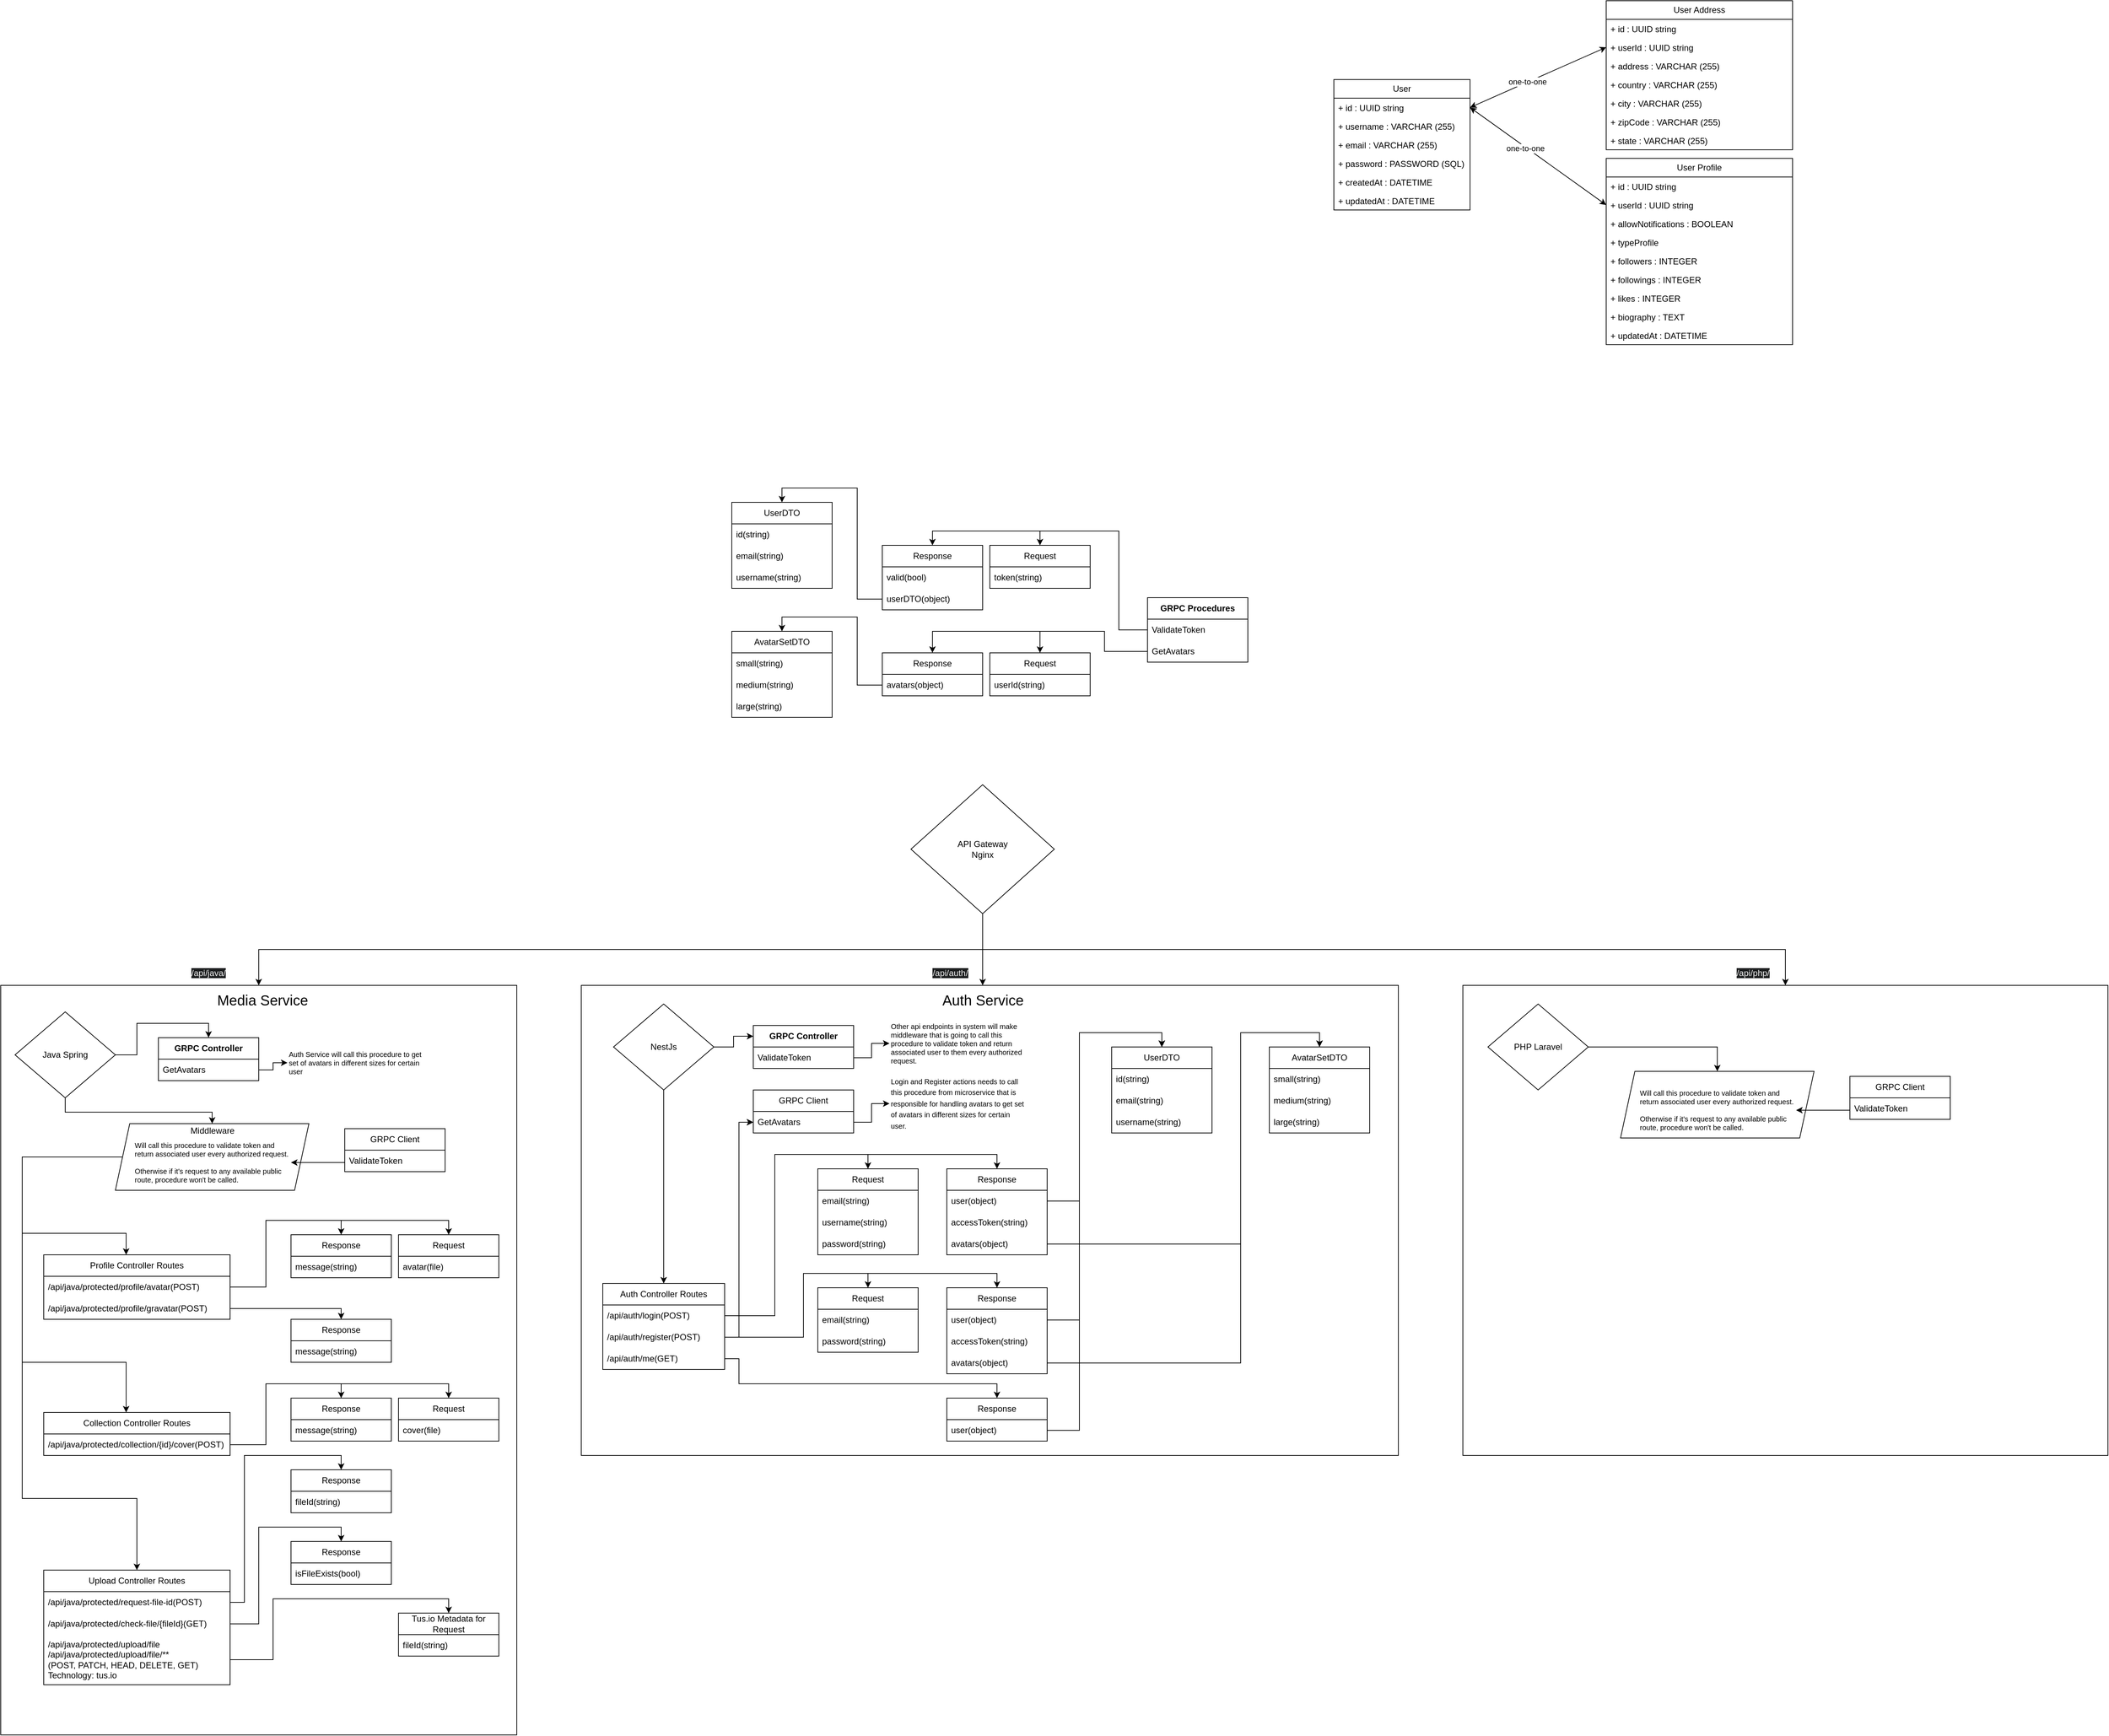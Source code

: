 <mxfile version="24.7.5">
  <diagram name="Page-1" id="FU6_ZFj3PDVp-BaARSxE">
    <mxGraphModel dx="4940" dy="2573" grid="1" gridSize="10" guides="1" tooltips="1" connect="1" arrows="1" fold="1" page="1" pageScale="1" pageWidth="850" pageHeight="1100" math="0" shadow="0">
      <root>
        <mxCell id="0" />
        <mxCell id="1" parent="0" />
        <mxCell id="6JZ951tkPi9Nr6TmQ6ol-1" value="" style="rounded=0;whiteSpace=wrap;html=1;" parent="1" vertex="1">
          <mxGeometry x="-1410" y="324" width="1140" height="656" as="geometry" />
        </mxCell>
        <mxCell id="6JZ951tkPi9Nr6TmQ6ol-3" value="User" style="swimlane;fontStyle=0;childLayout=stackLayout;horizontal=1;startSize=26;fillColor=none;horizontalStack=0;resizeParent=1;resizeParentMax=0;resizeLast=0;collapsible=1;marginBottom=0;whiteSpace=wrap;html=1;" parent="1" vertex="1">
          <mxGeometry x="-360" y="-940" width="190" height="182" as="geometry" />
        </mxCell>
        <mxCell id="6JZ951tkPi9Nr6TmQ6ol-4" value="+ id : UUID string" style="text;strokeColor=none;fillColor=none;align=left;verticalAlign=top;spacingLeft=4;spacingRight=4;overflow=hidden;rotatable=0;points=[[0,0.5],[1,0.5]];portConstraint=eastwest;whiteSpace=wrap;html=1;" parent="6JZ951tkPi9Nr6TmQ6ol-3" vertex="1">
          <mxGeometry y="26" width="190" height="26" as="geometry" />
        </mxCell>
        <mxCell id="6JZ951tkPi9Nr6TmQ6ol-5" value="+ username : VARCHAR (255)" style="text;strokeColor=none;fillColor=none;align=left;verticalAlign=top;spacingLeft=4;spacingRight=4;overflow=hidden;rotatable=0;points=[[0,0.5],[1,0.5]];portConstraint=eastwest;whiteSpace=wrap;html=1;" parent="6JZ951tkPi9Nr6TmQ6ol-3" vertex="1">
          <mxGeometry y="52" width="190" height="26" as="geometry" />
        </mxCell>
        <mxCell id="6JZ951tkPi9Nr6TmQ6ol-6" value="+ email : VARCHAR (255)" style="text;strokeColor=none;fillColor=none;align=left;verticalAlign=top;spacingLeft=4;spacingRight=4;overflow=hidden;rotatable=0;points=[[0,0.5],[1,0.5]];portConstraint=eastwest;whiteSpace=wrap;html=1;" parent="6JZ951tkPi9Nr6TmQ6ol-3" vertex="1">
          <mxGeometry y="78" width="190" height="26" as="geometry" />
        </mxCell>
        <mxCell id="6JZ951tkPi9Nr6TmQ6ol-7" value="+ password : PASSWORD&amp;nbsp;&lt;span style=&quot;background-color: initial;&quot;&gt;(SQL)&lt;/span&gt;" style="text;strokeColor=none;fillColor=none;align=left;verticalAlign=top;spacingLeft=4;spacingRight=4;overflow=hidden;rotatable=0;points=[[0,0.5],[1,0.5]];portConstraint=eastwest;whiteSpace=wrap;html=1;" parent="6JZ951tkPi9Nr6TmQ6ol-3" vertex="1">
          <mxGeometry y="104" width="190" height="26" as="geometry" />
        </mxCell>
        <mxCell id="6JZ951tkPi9Nr6TmQ6ol-8" value="+ createdAt : DATETIME" style="text;strokeColor=none;fillColor=none;align=left;verticalAlign=top;spacingLeft=4;spacingRight=4;overflow=hidden;rotatable=0;points=[[0,0.5],[1,0.5]];portConstraint=eastwest;whiteSpace=wrap;html=1;" parent="6JZ951tkPi9Nr6TmQ6ol-3" vertex="1">
          <mxGeometry y="130" width="190" height="26" as="geometry" />
        </mxCell>
        <mxCell id="6JZ951tkPi9Nr6TmQ6ol-9" value="+ updatedAt : DATETIME" style="text;strokeColor=none;fillColor=none;align=left;verticalAlign=top;spacingLeft=4;spacingRight=4;overflow=hidden;rotatable=0;points=[[0,0.5],[1,0.5]];portConstraint=eastwest;whiteSpace=wrap;html=1;" parent="6JZ951tkPi9Nr6TmQ6ol-3" vertex="1">
          <mxGeometry y="156" width="190" height="26" as="geometry" />
        </mxCell>
        <mxCell id="6JZ951tkPi9Nr6TmQ6ol-10" value="User Profile" style="swimlane;fontStyle=0;childLayout=stackLayout;horizontal=1;startSize=26;fillColor=none;horizontalStack=0;resizeParent=1;resizeParentMax=0;resizeLast=0;collapsible=1;marginBottom=0;whiteSpace=wrap;html=1;" parent="1" vertex="1">
          <mxGeometry x="20" y="-830" width="260" height="260" as="geometry" />
        </mxCell>
        <mxCell id="6JZ951tkPi9Nr6TmQ6ol-11" value="+ id : UUID string" style="text;strokeColor=none;fillColor=none;align=left;verticalAlign=top;spacingLeft=4;spacingRight=4;overflow=hidden;rotatable=0;points=[[0,0.5],[1,0.5]];portConstraint=eastwest;whiteSpace=wrap;html=1;" parent="6JZ951tkPi9Nr6TmQ6ol-10" vertex="1">
          <mxGeometry y="26" width="260" height="26" as="geometry" />
        </mxCell>
        <mxCell id="6JZ951tkPi9Nr6TmQ6ol-12" value="+ userId : UUID string" style="text;strokeColor=none;fillColor=none;align=left;verticalAlign=top;spacingLeft=4;spacingRight=4;overflow=hidden;rotatable=0;points=[[0,0.5],[1,0.5]];portConstraint=eastwest;whiteSpace=wrap;html=1;" parent="6JZ951tkPi9Nr6TmQ6ol-10" vertex="1">
          <mxGeometry y="52" width="260" height="26" as="geometry" />
        </mxCell>
        <mxCell id="6JZ951tkPi9Nr6TmQ6ol-13" value="+ allowN&lt;span style=&quot;background-color: initial;&quot;&gt;otifications : BOOLEAN&lt;/span&gt;" style="text;strokeColor=none;fillColor=none;align=left;verticalAlign=top;spacingLeft=4;spacingRight=4;overflow=hidden;rotatable=0;points=[[0,0.5],[1,0.5]];portConstraint=eastwest;whiteSpace=wrap;html=1;" parent="6JZ951tkPi9Nr6TmQ6ol-10" vertex="1">
          <mxGeometry y="78" width="260" height="26" as="geometry" />
        </mxCell>
        <mxCell id="6JZ951tkPi9Nr6TmQ6ol-14" value="+ typeProfile" style="text;strokeColor=none;fillColor=none;align=left;verticalAlign=top;spacingLeft=4;spacingRight=4;overflow=hidden;rotatable=0;points=[[0,0.5],[1,0.5]];portConstraint=eastwest;whiteSpace=wrap;html=1;" parent="6JZ951tkPi9Nr6TmQ6ol-10" vertex="1">
          <mxGeometry y="104" width="260" height="26" as="geometry" />
        </mxCell>
        <mxCell id="6JZ951tkPi9Nr6TmQ6ol-17" value="+ followers : INTEGER&lt;div&gt;&lt;br&gt;&lt;/div&gt;" style="text;strokeColor=none;fillColor=none;align=left;verticalAlign=top;spacingLeft=4;spacingRight=4;overflow=hidden;rotatable=0;points=[[0,0.5],[1,0.5]];portConstraint=eastwest;whiteSpace=wrap;html=1;" parent="6JZ951tkPi9Nr6TmQ6ol-10" vertex="1">
          <mxGeometry y="130" width="260" height="26" as="geometry" />
        </mxCell>
        <mxCell id="6JZ951tkPi9Nr6TmQ6ol-18" value="+ followings : INTEGER" style="text;strokeColor=none;fillColor=none;align=left;verticalAlign=top;spacingLeft=4;spacingRight=4;overflow=hidden;rotatable=0;points=[[0,0.5],[1,0.5]];portConstraint=eastwest;whiteSpace=wrap;html=1;" parent="6JZ951tkPi9Nr6TmQ6ol-10" vertex="1">
          <mxGeometry y="156" width="260" height="26" as="geometry" />
        </mxCell>
        <mxCell id="6JZ951tkPi9Nr6TmQ6ol-19" value="+ likes : INTEGER" style="text;strokeColor=none;fillColor=none;align=left;verticalAlign=top;spacingLeft=4;spacingRight=4;overflow=hidden;rotatable=0;points=[[0,0.5],[1,0.5]];portConstraint=eastwest;whiteSpace=wrap;html=1;" parent="6JZ951tkPi9Nr6TmQ6ol-10" vertex="1">
          <mxGeometry y="182" width="260" height="26" as="geometry" />
        </mxCell>
        <mxCell id="6JZ951tkPi9Nr6TmQ6ol-20" value="+ biography : TEXT" style="text;strokeColor=none;fillColor=none;align=left;verticalAlign=top;spacingLeft=4;spacingRight=4;overflow=hidden;rotatable=0;points=[[0,0.5],[1,0.5]];portConstraint=eastwest;whiteSpace=wrap;html=1;" parent="6JZ951tkPi9Nr6TmQ6ol-10" vertex="1">
          <mxGeometry y="208" width="260" height="26" as="geometry" />
        </mxCell>
        <mxCell id="6JZ951tkPi9Nr6TmQ6ol-21" value="+ updatedAt : DATETIME" style="text;strokeColor=none;fillColor=none;align=left;verticalAlign=top;spacingLeft=4;spacingRight=4;overflow=hidden;rotatable=0;points=[[0,0.5],[1,0.5]];portConstraint=eastwest;whiteSpace=wrap;html=1;" parent="6JZ951tkPi9Nr6TmQ6ol-10" vertex="1">
          <mxGeometry y="234" width="260" height="26" as="geometry" />
        </mxCell>
        <mxCell id="6JZ951tkPi9Nr6TmQ6ol-22" value="" style="endArrow=classic;startArrow=classic;html=1;rounded=0;exitX=1;exitY=0.5;exitDx=0;exitDy=0;entryX=0;entryY=0.5;entryDx=0;entryDy=0;" parent="1" source="6JZ951tkPi9Nr6TmQ6ol-4" target="6JZ951tkPi9Nr6TmQ6ol-12" edge="1">
          <mxGeometry width="50" height="50" relative="1" as="geometry">
            <mxPoint x="-30" y="-800" as="sourcePoint" />
            <mxPoint x="20" y="-850" as="targetPoint" />
          </mxGeometry>
        </mxCell>
        <mxCell id="RTL6kd38lY_tx-6XgPDL-137" value="one-to-one" style="edgeLabel;html=1;align=center;verticalAlign=middle;resizable=0;points=[];" vertex="1" connectable="0" parent="6JZ951tkPi9Nr6TmQ6ol-22">
          <mxGeometry x="-0.181" y="-1" relative="1" as="geometry">
            <mxPoint as="offset" />
          </mxGeometry>
        </mxCell>
        <mxCell id="6JZ951tkPi9Nr6TmQ6ol-23" value="User A&lt;span style=&quot;background-color: initial;&quot;&gt;ddress&lt;/span&gt;" style="swimlane;fontStyle=0;childLayout=stackLayout;horizontal=1;startSize=26;fillColor=none;horizontalStack=0;resizeParent=1;resizeParentMax=0;resizeLast=0;collapsible=1;marginBottom=0;whiteSpace=wrap;html=1;" parent="1" vertex="1">
          <mxGeometry x="20" y="-1050" width="260" height="208" as="geometry" />
        </mxCell>
        <mxCell id="6JZ951tkPi9Nr6TmQ6ol-24" value="+ id : UUID string" style="text;strokeColor=none;fillColor=none;align=left;verticalAlign=top;spacingLeft=4;spacingRight=4;overflow=hidden;rotatable=0;points=[[0,0.5],[1,0.5]];portConstraint=eastwest;whiteSpace=wrap;html=1;" parent="6JZ951tkPi9Nr6TmQ6ol-23" vertex="1">
          <mxGeometry y="26" width="260" height="26" as="geometry" />
        </mxCell>
        <mxCell id="6JZ951tkPi9Nr6TmQ6ol-25" value="+ userId : UUID string" style="text;strokeColor=none;fillColor=none;align=left;verticalAlign=top;spacingLeft=4;spacingRight=4;overflow=hidden;rotatable=0;points=[[0,0.5],[1,0.5]];portConstraint=eastwest;whiteSpace=wrap;html=1;" parent="6JZ951tkPi9Nr6TmQ6ol-23" vertex="1">
          <mxGeometry y="52" width="260" height="26" as="geometry" />
        </mxCell>
        <mxCell id="6JZ951tkPi9Nr6TmQ6ol-26" value="+ address : VARCHAR&lt;span style=&quot;background-color: initial;&quot;&gt;&amp;nbsp;(255)&lt;/span&gt;" style="text;strokeColor=none;fillColor=none;align=left;verticalAlign=top;spacingLeft=4;spacingRight=4;overflow=hidden;rotatable=0;points=[[0,0.5],[1,0.5]];portConstraint=eastwest;whiteSpace=wrap;html=1;" parent="6JZ951tkPi9Nr6TmQ6ol-23" vertex="1">
          <mxGeometry y="78" width="260" height="26" as="geometry" />
        </mxCell>
        <mxCell id="6JZ951tkPi9Nr6TmQ6ol-27" value="+ country : VARCHAR (255)" style="text;strokeColor=none;fillColor=none;align=left;verticalAlign=top;spacingLeft=4;spacingRight=4;overflow=hidden;rotatable=0;points=[[0,0.5],[1,0.5]];portConstraint=eastwest;whiteSpace=wrap;html=1;" parent="6JZ951tkPi9Nr6TmQ6ol-23" vertex="1">
          <mxGeometry y="104" width="260" height="26" as="geometry" />
        </mxCell>
        <mxCell id="6JZ951tkPi9Nr6TmQ6ol-28" value="+ city : VARCHAR (255)" style="text;strokeColor=none;fillColor=none;align=left;verticalAlign=top;spacingLeft=4;spacingRight=4;overflow=hidden;rotatable=0;points=[[0,0.5],[1,0.5]];portConstraint=eastwest;whiteSpace=wrap;html=1;" parent="6JZ951tkPi9Nr6TmQ6ol-23" vertex="1">
          <mxGeometry y="130" width="260" height="26" as="geometry" />
        </mxCell>
        <mxCell id="6JZ951tkPi9Nr6TmQ6ol-29" value="+ zipCode : VARCHAR (255)" style="text;strokeColor=none;fillColor=none;align=left;verticalAlign=top;spacingLeft=4;spacingRight=4;overflow=hidden;rotatable=0;points=[[0,0.5],[1,0.5]];portConstraint=eastwest;whiteSpace=wrap;html=1;" parent="6JZ951tkPi9Nr6TmQ6ol-23" vertex="1">
          <mxGeometry y="156" width="260" height="26" as="geometry" />
        </mxCell>
        <mxCell id="6JZ951tkPi9Nr6TmQ6ol-30" value="+ state : VARCHAR (255)" style="text;strokeColor=none;fillColor=none;align=left;verticalAlign=top;spacingLeft=4;spacingRight=4;overflow=hidden;rotatable=0;points=[[0,0.5],[1,0.5]];portConstraint=eastwest;whiteSpace=wrap;html=1;" parent="6JZ951tkPi9Nr6TmQ6ol-23" vertex="1">
          <mxGeometry y="182" width="260" height="26" as="geometry" />
        </mxCell>
        <mxCell id="6JZ951tkPi9Nr6TmQ6ol-31" value="" style="endArrow=classic;startArrow=classic;html=1;rounded=0;exitX=1;exitY=0.5;exitDx=0;exitDy=0;entryX=0;entryY=0.5;entryDx=0;entryDy=0;" parent="1" source="6JZ951tkPi9Nr6TmQ6ol-4" target="6JZ951tkPi9Nr6TmQ6ol-25" edge="1">
          <mxGeometry width="50" height="50" relative="1" as="geometry">
            <mxPoint x="-150" y="-1073" as="sourcePoint" />
            <mxPoint x="37" y="-890" as="targetPoint" />
          </mxGeometry>
        </mxCell>
        <mxCell id="RTL6kd38lY_tx-6XgPDL-136" value="one-to-one" style="edgeLabel;html=1;align=center;verticalAlign=middle;resizable=0;points=[];" vertex="1" connectable="0" parent="6JZ951tkPi9Nr6TmQ6ol-31">
          <mxGeometry x="-0.16" y="1" relative="1" as="geometry">
            <mxPoint as="offset" />
          </mxGeometry>
        </mxCell>
        <mxCell id="6JZ951tkPi9Nr6TmQ6ol-33" value="Auth Controller Routes" style="swimlane;fontStyle=0;childLayout=stackLayout;horizontal=1;startSize=30;horizontalStack=0;resizeParent=1;resizeParentMax=0;resizeLast=0;collapsible=1;marginBottom=0;whiteSpace=wrap;html=1;" parent="1" vertex="1">
          <mxGeometry x="-1380" y="740" width="170" height="120" as="geometry">
            <mxRectangle x="-1135" y="532" width="80" height="30" as="alternateBounds" />
          </mxGeometry>
        </mxCell>
        <mxCell id="6JZ951tkPi9Nr6TmQ6ol-34" value="/api/auth/login(POST)" style="text;strokeColor=none;fillColor=none;align=left;verticalAlign=middle;spacingLeft=4;spacingRight=4;overflow=hidden;points=[[0,0.5],[1,0.5]];portConstraint=eastwest;rotatable=0;whiteSpace=wrap;html=1;" parent="6JZ951tkPi9Nr6TmQ6ol-33" vertex="1">
          <mxGeometry y="30" width="170" height="30" as="geometry" />
        </mxCell>
        <mxCell id="6JZ951tkPi9Nr6TmQ6ol-35" value="/api/auth/register(POST)" style="text;strokeColor=none;fillColor=none;align=left;verticalAlign=middle;spacingLeft=4;spacingRight=4;overflow=hidden;points=[[0,0.5],[1,0.5]];portConstraint=eastwest;rotatable=0;whiteSpace=wrap;html=1;" parent="6JZ951tkPi9Nr6TmQ6ol-33" vertex="1">
          <mxGeometry y="60" width="170" height="30" as="geometry" />
        </mxCell>
        <mxCell id="6JZ951tkPi9Nr6TmQ6ol-36" value="/api/auth/me(GET)" style="text;strokeColor=none;fillColor=none;align=left;verticalAlign=middle;spacingLeft=4;spacingRight=4;overflow=hidden;points=[[0,0.5],[1,0.5]];portConstraint=eastwest;rotatable=0;whiteSpace=wrap;html=1;" parent="6JZ951tkPi9Nr6TmQ6ol-33" vertex="1">
          <mxGeometry y="90" width="170" height="30" as="geometry" />
        </mxCell>
        <mxCell id="6JZ951tkPi9Nr6TmQ6ol-37" value="&lt;font style=&quot;font-size: 20px;&quot;&gt;Auth Service&lt;/font&gt;" style="text;html=1;align=center;verticalAlign=middle;resizable=0;points=[];autosize=1;strokeColor=none;fillColor=none;" parent="1" vertex="1">
          <mxGeometry x="-920" y="324" width="140" height="40" as="geometry" />
        </mxCell>
        <mxCell id="QxZh3QZaXFdnJh5QPRap-1" style="edgeStyle=orthogonalEdgeStyle;rounded=0;orthogonalLoop=1;jettySize=auto;html=1;exitX=0.5;exitY=1;exitDx=0;exitDy=0;" parent="1" source="6JZ951tkPi9Nr6TmQ6ol-2" target="6JZ951tkPi9Nr6TmQ6ol-33" edge="1">
          <mxGeometry relative="1" as="geometry" />
        </mxCell>
        <mxCell id="QxZh3QZaXFdnJh5QPRap-29" style="edgeStyle=orthogonalEdgeStyle;rounded=0;orthogonalLoop=1;jettySize=auto;html=1;exitX=1;exitY=0.5;exitDx=0;exitDy=0;entryX=0;entryY=0.25;entryDx=0;entryDy=0;" parent="1" source="6JZ951tkPi9Nr6TmQ6ol-2" target="QxZh3QZaXFdnJh5QPRap-12" edge="1">
          <mxGeometry relative="1" as="geometry" />
        </mxCell>
        <mxCell id="6JZ951tkPi9Nr6TmQ6ol-2" value="NestJs" style="rhombus;whiteSpace=wrap;html=1;" parent="1" vertex="1">
          <mxGeometry x="-1365" y="350" width="140" height="120" as="geometry" />
        </mxCell>
        <mxCell id="QxZh3QZaXFdnJh5QPRap-5" style="edgeStyle=orthogonalEdgeStyle;rounded=0;orthogonalLoop=1;jettySize=auto;html=1;exitX=0.5;exitY=1;exitDx=0;exitDy=0;" parent="1" source="QxZh3QZaXFdnJh5QPRap-4" target="6JZ951tkPi9Nr6TmQ6ol-1" edge="1">
          <mxGeometry relative="1" as="geometry">
            <Array as="points">
              <mxPoint x="-850" y="290" />
              <mxPoint x="-850" y="290" />
            </Array>
          </mxGeometry>
        </mxCell>
        <mxCell id="QxZh3QZaXFdnJh5QPRap-67" style="edgeStyle=orthogonalEdgeStyle;rounded=0;orthogonalLoop=1;jettySize=auto;html=1;exitX=0.5;exitY=1;exitDx=0;exitDy=0;" parent="1" source="QxZh3QZaXFdnJh5QPRap-4" target="QxZh3QZaXFdnJh5QPRap-33" edge="1">
          <mxGeometry relative="1" as="geometry" />
        </mxCell>
        <mxCell id="RTL6kd38lY_tx-6XgPDL-107" style="edgeStyle=orthogonalEdgeStyle;rounded=0;orthogonalLoop=1;jettySize=auto;html=1;exitX=0.5;exitY=1;exitDx=0;exitDy=0;entryX=0.5;entryY=0;entryDx=0;entryDy=0;" edge="1" parent="1" source="QxZh3QZaXFdnJh5QPRap-4" target="RTL6kd38lY_tx-6XgPDL-105">
          <mxGeometry relative="1" as="geometry" />
        </mxCell>
        <mxCell id="QxZh3QZaXFdnJh5QPRap-4" value="" style="rhombus;whiteSpace=wrap;html=1;" parent="1" vertex="1">
          <mxGeometry x="-950" y="44" width="200" height="180" as="geometry" />
        </mxCell>
        <mxCell id="QxZh3QZaXFdnJh5QPRap-6" value="API Gateway Nginx" style="text;html=1;align=center;verticalAlign=middle;whiteSpace=wrap;rounded=0;" parent="1" vertex="1">
          <mxGeometry x="-900" y="119" width="100" height="30" as="geometry" />
        </mxCell>
        <mxCell id="QxZh3QZaXFdnJh5QPRap-7" value="&lt;span style=&quot;color: rgb(240, 240, 240); font-family: Helvetica; font-size: 12px; font-style: normal; font-variant-ligatures: normal; font-variant-caps: normal; font-weight: 400; letter-spacing: normal; orphans: 2; text-align: center; text-indent: 0px; text-transform: none; widows: 2; word-spacing: 0px; -webkit-text-stroke-width: 0px; white-space: nowrap; background-color: rgb(27, 29, 30); text-decoration-thickness: initial; text-decoration-style: initial; text-decoration-color: initial; display: inline !important; float: none;&quot;&gt;/api/auth/&lt;/span&gt;" style="text;html=1;align=center;verticalAlign=middle;whiteSpace=wrap;rounded=0;" parent="1" vertex="1">
          <mxGeometry x="-940" y="290" width="90" height="34" as="geometry" />
        </mxCell>
        <mxCell id="QxZh3QZaXFdnJh5QPRap-12" value="&lt;span style=&quot;font-weight: 700;&quot;&gt;GRPC Controller&lt;/span&gt;" style="swimlane;fontStyle=0;childLayout=stackLayout;horizontal=1;startSize=30;horizontalStack=0;resizeParent=1;resizeParentMax=0;resizeLast=0;collapsible=1;marginBottom=0;whiteSpace=wrap;html=1;" parent="1" vertex="1">
          <mxGeometry x="-1170" y="380" width="140" height="60" as="geometry" />
        </mxCell>
        <mxCell id="QxZh3QZaXFdnJh5QPRap-13" value="ValidateToken" style="text;strokeColor=none;fillColor=none;align=left;verticalAlign=middle;spacingLeft=4;spacingRight=4;overflow=hidden;points=[[0,0.5],[1,0.5]];portConstraint=eastwest;rotatable=0;whiteSpace=wrap;html=1;" parent="QxZh3QZaXFdnJh5QPRap-12" vertex="1">
          <mxGeometry y="30" width="140" height="30" as="geometry" />
        </mxCell>
        <mxCell id="QxZh3QZaXFdnJh5QPRap-18" value="&lt;p style=&quot;line-height: 120%; font-size: 10px;&quot;&gt;Other api endpoints in system will make middleware that is going to call this procedure to validate token and return associated user to them every authorized request.&lt;/p&gt;" style="text;html=1;align=left;verticalAlign=middle;whiteSpace=wrap;rounded=0;" parent="1" vertex="1">
          <mxGeometry x="-980" y="370" width="190" height="70" as="geometry" />
        </mxCell>
        <mxCell id="QxZh3QZaXFdnJh5QPRap-20" style="edgeStyle=orthogonalEdgeStyle;rounded=0;orthogonalLoop=1;jettySize=auto;html=1;exitX=1;exitY=0.5;exitDx=0;exitDy=0;" parent="1" source="QxZh3QZaXFdnJh5QPRap-13" target="QxZh3QZaXFdnJh5QPRap-18" edge="1">
          <mxGeometry relative="1" as="geometry" />
        </mxCell>
        <mxCell id="QxZh3QZaXFdnJh5QPRap-21" value="GRPC Client" style="swimlane;fontStyle=0;childLayout=stackLayout;horizontal=1;startSize=30;horizontalStack=0;resizeParent=1;resizeParentMax=0;resizeLast=0;collapsible=1;marginBottom=0;whiteSpace=wrap;html=1;" parent="1" vertex="1">
          <mxGeometry x="-1170" y="470" width="140" height="60" as="geometry" />
        </mxCell>
        <mxCell id="QxZh3QZaXFdnJh5QPRap-22" value="GetAvatars" style="text;strokeColor=none;fillColor=none;align=left;verticalAlign=middle;spacingLeft=4;spacingRight=4;overflow=hidden;points=[[0,0.5],[1,0.5]];portConstraint=eastwest;rotatable=0;whiteSpace=wrap;html=1;" parent="QxZh3QZaXFdnJh5QPRap-21" vertex="1">
          <mxGeometry y="30" width="140" height="30" as="geometry" />
        </mxCell>
        <mxCell id="QxZh3QZaXFdnJh5QPRap-28" style="edgeStyle=orthogonalEdgeStyle;rounded=0;orthogonalLoop=1;jettySize=auto;html=1;exitX=1;exitY=0.5;exitDx=0;exitDy=0;" parent="1" source="6JZ951tkPi9Nr6TmQ6ol-34" target="QxZh3QZaXFdnJh5QPRap-22" edge="1">
          <mxGeometry relative="1" as="geometry" />
        </mxCell>
        <mxCell id="QxZh3QZaXFdnJh5QPRap-31" value="&lt;p style=&quot;line-height: 120%;&quot;&gt;&lt;span style=&quot;font-size: 10px;&quot;&gt;Login and Register actions needs to call this procedure from microservice that is responsible for handling avatars to get set of avatars in different sizes for certain user.&lt;/span&gt;&lt;/p&gt;" style="text;html=1;align=left;verticalAlign=middle;whiteSpace=wrap;rounded=0;" parent="1" vertex="1">
          <mxGeometry x="-980" y="454" width="190" height="70" as="geometry" />
        </mxCell>
        <mxCell id="QxZh3QZaXFdnJh5QPRap-32" style="edgeStyle=orthogonalEdgeStyle;rounded=0;orthogonalLoop=1;jettySize=auto;html=1;exitX=1;exitY=0.5;exitDx=0;exitDy=0;entryX=0;entryY=0.5;entryDx=0;entryDy=0;" parent="1" source="QxZh3QZaXFdnJh5QPRap-22" target="QxZh3QZaXFdnJh5QPRap-31" edge="1">
          <mxGeometry relative="1" as="geometry" />
        </mxCell>
        <mxCell id="QxZh3QZaXFdnJh5QPRap-33" value="" style="rounded=0;whiteSpace=wrap;html=1;" parent="1" vertex="1">
          <mxGeometry x="-2220" y="324" width="720" height="1046" as="geometry" />
        </mxCell>
        <mxCell id="QxZh3QZaXFdnJh5QPRap-36" value="&lt;font style=&quot;font-size: 20px;&quot;&gt;Media Service&lt;/font&gt;" style="text;html=1;align=center;verticalAlign=middle;resizable=0;points=[];autosize=1;strokeColor=none;fillColor=none;" parent="1" vertex="1">
          <mxGeometry x="-1930" y="324" width="150" height="40" as="geometry" />
        </mxCell>
        <mxCell id="QxZh3QZaXFdnJh5QPRap-55" style="edgeStyle=orthogonalEdgeStyle;rounded=0;orthogonalLoop=1;jettySize=auto;html=1;exitX=0.5;exitY=1;exitDx=0;exitDy=0;" parent="1" source="QxZh3QZaXFdnJh5QPRap-37" target="QxZh3QZaXFdnJh5QPRap-52" edge="1">
          <mxGeometry relative="1" as="geometry">
            <Array as="points">
              <mxPoint x="-2130" y="501" />
              <mxPoint x="-1925" y="501" />
            </Array>
          </mxGeometry>
        </mxCell>
        <mxCell id="QxZh3QZaXFdnJh5QPRap-97" style="edgeStyle=orthogonalEdgeStyle;rounded=0;orthogonalLoop=1;jettySize=auto;html=1;exitX=1;exitY=0.5;exitDx=0;exitDy=0;entryX=0.5;entryY=0;entryDx=0;entryDy=0;" parent="1" source="QxZh3QZaXFdnJh5QPRap-37" target="QxZh3QZaXFdnJh5QPRap-47" edge="1">
          <mxGeometry relative="1" as="geometry" />
        </mxCell>
        <mxCell id="QxZh3QZaXFdnJh5QPRap-37" value="Java Spring" style="rhombus;whiteSpace=wrap;html=1;" parent="1" vertex="1">
          <mxGeometry x="-2200" y="361" width="140" height="120" as="geometry" />
        </mxCell>
        <mxCell id="QxZh3QZaXFdnJh5QPRap-39" value="Profile Controller Routes" style="swimlane;fontStyle=0;childLayout=stackLayout;horizontal=1;startSize=30;horizontalStack=0;resizeParent=1;resizeParentMax=0;resizeLast=0;collapsible=1;marginBottom=0;whiteSpace=wrap;html=1;" parent="1" vertex="1">
          <mxGeometry x="-2160" y="700" width="260" height="90" as="geometry">
            <mxRectangle x="-1135" y="532" width="80" height="30" as="alternateBounds" />
          </mxGeometry>
        </mxCell>
        <mxCell id="QxZh3QZaXFdnJh5QPRap-40" value="/api/java/protected/profile/avatar(POST)" style="text;strokeColor=none;fillColor=none;align=left;verticalAlign=middle;spacingLeft=4;spacingRight=4;overflow=hidden;points=[[0,0.5],[1,0.5]];portConstraint=eastwest;rotatable=0;whiteSpace=wrap;html=1;" parent="QxZh3QZaXFdnJh5QPRap-39" vertex="1">
          <mxGeometry y="30" width="260" height="30" as="geometry" />
        </mxCell>
        <mxCell id="RTL6kd38lY_tx-6XgPDL-11" value="/api/java/protected/profile/gravatar(POST)" style="text;strokeColor=none;fillColor=none;align=left;verticalAlign=middle;spacingLeft=4;spacingRight=4;overflow=hidden;points=[[0,0.5],[1,0.5]];portConstraint=eastwest;rotatable=0;whiteSpace=wrap;html=1;" vertex="1" parent="QxZh3QZaXFdnJh5QPRap-39">
          <mxGeometry y="60" width="260" height="30" as="geometry" />
        </mxCell>
        <mxCell id="QxZh3QZaXFdnJh5QPRap-47" value="&lt;span style=&quot;font-weight: 700;&quot;&gt;GRPC Controller&lt;/span&gt;" style="swimlane;fontStyle=0;childLayout=stackLayout;horizontal=1;startSize=30;horizontalStack=0;resizeParent=1;resizeParentMax=0;resizeLast=0;collapsible=1;marginBottom=0;whiteSpace=wrap;html=1;" parent="1" vertex="1">
          <mxGeometry x="-2000" y="397" width="140" height="60" as="geometry" />
        </mxCell>
        <mxCell id="QxZh3QZaXFdnJh5QPRap-48" value="GetAvatars" style="text;strokeColor=none;fillColor=none;align=left;verticalAlign=middle;spacingLeft=4;spacingRight=4;overflow=hidden;points=[[0,0.5],[1,0.5]];portConstraint=eastwest;rotatable=0;whiteSpace=wrap;html=1;" parent="QxZh3QZaXFdnJh5QPRap-47" vertex="1">
          <mxGeometry y="30" width="140" height="30" as="geometry" />
        </mxCell>
        <mxCell id="QxZh3QZaXFdnJh5QPRap-49" value="&lt;p style=&quot;line-height: 120%; font-size: 10px;&quot;&gt;Auth Service will call this procedure to&amp;nbsp;&lt;span style=&quot;background-color: initial;&quot;&gt;get set of avatars in different sizes for certain user&lt;/span&gt;&lt;/p&gt;" style="text;html=1;align=left;verticalAlign=middle;whiteSpace=wrap;rounded=0;" parent="1" vertex="1">
          <mxGeometry x="-1820" y="407" width="190" height="50" as="geometry" />
        </mxCell>
        <mxCell id="QxZh3QZaXFdnJh5QPRap-50" style="edgeStyle=orthogonalEdgeStyle;rounded=0;orthogonalLoop=1;jettySize=auto;html=1;exitX=1;exitY=0.5;exitDx=0;exitDy=0;entryX=0;entryY=0.5;entryDx=0;entryDy=0;" parent="1" source="QxZh3QZaXFdnJh5QPRap-48" target="QxZh3QZaXFdnJh5QPRap-49" edge="1">
          <mxGeometry relative="1" as="geometry" />
        </mxCell>
        <mxCell id="QxZh3QZaXFdnJh5QPRap-90" style="edgeStyle=orthogonalEdgeStyle;rounded=0;orthogonalLoop=1;jettySize=auto;html=1;exitX=0;exitY=0.5;exitDx=0;exitDy=0;" parent="1" source="QxZh3QZaXFdnJh5QPRap-52" target="QxZh3QZaXFdnJh5QPRap-39" edge="1">
          <mxGeometry relative="1" as="geometry">
            <Array as="points">
              <mxPoint x="-2190" y="564" />
              <mxPoint x="-2190" y="670" />
              <mxPoint x="-2045" y="670" />
            </Array>
          </mxGeometry>
        </mxCell>
        <mxCell id="QxZh3QZaXFdnJh5QPRap-91" style="edgeStyle=orthogonalEdgeStyle;rounded=0;orthogonalLoop=1;jettySize=auto;html=1;exitX=0;exitY=0.5;exitDx=0;exitDy=0;" parent="1" source="QxZh3QZaXFdnJh5QPRap-52" target="QxZh3QZaXFdnJh5QPRap-61" edge="1">
          <mxGeometry relative="1" as="geometry">
            <Array as="points">
              <mxPoint x="-2190" y="564" />
              <mxPoint x="-2190" y="850" />
              <mxPoint x="-2045" y="850" />
            </Array>
          </mxGeometry>
        </mxCell>
        <mxCell id="RTL6kd38lY_tx-6XgPDL-59" style="edgeStyle=orthogonalEdgeStyle;rounded=0;orthogonalLoop=1;jettySize=auto;html=1;exitX=0;exitY=0.5;exitDx=0;exitDy=0;entryX=0.5;entryY=0;entryDx=0;entryDy=0;" edge="1" parent="1" source="QxZh3QZaXFdnJh5QPRap-52" target="RTL6kd38lY_tx-6XgPDL-55">
          <mxGeometry relative="1" as="geometry">
            <Array as="points">
              <mxPoint x="-2190" y="564" />
              <mxPoint x="-2190" y="1040" />
              <mxPoint x="-2030" y="1040" />
            </Array>
          </mxGeometry>
        </mxCell>
        <mxCell id="QxZh3QZaXFdnJh5QPRap-52" value="" style="shape=parallelogram;perimeter=parallelogramPerimeter;whiteSpace=wrap;html=1;fixedSize=1;" parent="1" vertex="1">
          <mxGeometry x="-2060" y="517" width="270" height="93" as="geometry" />
        </mxCell>
        <mxCell id="QxZh3QZaXFdnJh5QPRap-53" value="Middleware" style="text;html=1;align=center;verticalAlign=middle;whiteSpace=wrap;rounded=0;" parent="1" vertex="1">
          <mxGeometry x="-1962.5" y="517" width="75" height="20" as="geometry" />
        </mxCell>
        <mxCell id="QxZh3QZaXFdnJh5QPRap-57" value="&lt;p style=&quot;line-height: 120%; font-size: 10px;&quot;&gt;Will call&amp;nbsp;&lt;span style=&quot;background-color: initial;&quot;&gt;this procedure to validate token and return associated user every authorized request.&lt;br&gt;&lt;br&gt;Otherwise if it&#39;s request to any available public route, procedure won&#39;t be called.&lt;/span&gt;&lt;/p&gt;" style="text;html=1;align=left;verticalAlign=middle;whiteSpace=wrap;rounded=0;" parent="1" vertex="1">
          <mxGeometry x="-2035" y="537" width="220" height="68.5" as="geometry" />
        </mxCell>
        <mxCell id="RTL6kd38lY_tx-6XgPDL-29" style="edgeStyle=orthogonalEdgeStyle;rounded=0;orthogonalLoop=1;jettySize=auto;html=1;exitX=0;exitY=0.75;exitDx=0;exitDy=0;entryX=1;entryY=0.5;entryDx=0;entryDy=0;" edge="1" parent="1" source="QxZh3QZaXFdnJh5QPRap-58" target="QxZh3QZaXFdnJh5QPRap-57">
          <mxGeometry relative="1" as="geometry">
            <Array as="points">
              <mxPoint x="-1740" y="571" />
            </Array>
          </mxGeometry>
        </mxCell>
        <mxCell id="QxZh3QZaXFdnJh5QPRap-58" value="GRPC Client" style="swimlane;fontStyle=0;childLayout=stackLayout;horizontal=1;startSize=30;horizontalStack=0;resizeParent=1;resizeParentMax=0;resizeLast=0;collapsible=1;marginBottom=0;whiteSpace=wrap;html=1;" parent="1" vertex="1">
          <mxGeometry x="-1740" y="524" width="140" height="60" as="geometry" />
        </mxCell>
        <mxCell id="QxZh3QZaXFdnJh5QPRap-59" value="ValidateToken" style="text;strokeColor=none;fillColor=none;align=left;verticalAlign=middle;spacingLeft=4;spacingRight=4;overflow=hidden;points=[[0,0.5],[1,0.5]];portConstraint=eastwest;rotatable=0;whiteSpace=wrap;html=1;" parent="QxZh3QZaXFdnJh5QPRap-58" vertex="1">
          <mxGeometry y="30" width="140" height="30" as="geometry" />
        </mxCell>
        <mxCell id="QxZh3QZaXFdnJh5QPRap-61" value="Collection Controller Routes" style="swimlane;fontStyle=0;childLayout=stackLayout;horizontal=1;startSize=30;horizontalStack=0;resizeParent=1;resizeParentMax=0;resizeLast=0;collapsible=1;marginBottom=0;whiteSpace=wrap;html=1;" parent="1" vertex="1">
          <mxGeometry x="-2160" y="920" width="260" height="60" as="geometry">
            <mxRectangle x="-1135" y="532" width="80" height="30" as="alternateBounds" />
          </mxGeometry>
        </mxCell>
        <mxCell id="QxZh3QZaXFdnJh5QPRap-62" value="/api/java/protected/collection/{id}/cover(POST)" style="text;strokeColor=none;fillColor=none;align=left;verticalAlign=middle;spacingLeft=4;spacingRight=4;overflow=hidden;points=[[0,0.5],[1,0.5]];portConstraint=eastwest;rotatable=0;whiteSpace=wrap;html=1;" parent="QxZh3QZaXFdnJh5QPRap-61" vertex="1">
          <mxGeometry y="30" width="260" height="30" as="geometry" />
        </mxCell>
        <mxCell id="QxZh3QZaXFdnJh5QPRap-68" value="&lt;span style=&quot;color: rgb(240, 240, 240); font-family: Helvetica; font-size: 12px; font-style: normal; font-variant-ligatures: normal; font-variant-caps: normal; font-weight: 400; letter-spacing: normal; orphans: 2; text-align: center; text-indent: 0px; text-transform: none; widows: 2; word-spacing: 0px; -webkit-text-stroke-width: 0px; white-space: nowrap; background-color: rgb(27, 29, 30); text-decoration-thickness: initial; text-decoration-style: initial; text-decoration-color: initial; display: inline !important; float: none;&quot;&gt;/api/java/&lt;/span&gt;" style="text;html=1;align=center;verticalAlign=middle;whiteSpace=wrap;rounded=0;" parent="1" vertex="1">
          <mxGeometry x="-1975" y="290" width="90" height="34" as="geometry" />
        </mxCell>
        <mxCell id="QxZh3QZaXFdnJh5QPRap-69" value="&lt;span style=&quot;font-weight: 700;&quot;&gt;GRPC Procedures&lt;/span&gt;" style="swimlane;fontStyle=0;childLayout=stackLayout;horizontal=1;startSize=30;horizontalStack=0;resizeParent=1;resizeParentMax=0;resizeLast=0;collapsible=1;marginBottom=0;whiteSpace=wrap;html=1;" parent="1" vertex="1">
          <mxGeometry x="-620" y="-217.0" width="140" height="90" as="geometry" />
        </mxCell>
        <mxCell id="QxZh3QZaXFdnJh5QPRap-70" value="ValidateToken" style="text;strokeColor=none;fillColor=none;align=left;verticalAlign=middle;spacingLeft=4;spacingRight=4;overflow=hidden;points=[[0,0.5],[1,0.5]];portConstraint=eastwest;rotatable=0;whiteSpace=wrap;html=1;" parent="QxZh3QZaXFdnJh5QPRap-69" vertex="1">
          <mxGeometry y="30" width="140" height="30" as="geometry" />
        </mxCell>
        <mxCell id="QxZh3QZaXFdnJh5QPRap-71" value="GetAvatars" style="text;strokeColor=none;fillColor=none;align=left;verticalAlign=middle;spacingLeft=4;spacingRight=4;overflow=hidden;points=[[0,0.5],[1,0.5]];portConstraint=eastwest;rotatable=0;whiteSpace=wrap;html=1;" parent="QxZh3QZaXFdnJh5QPRap-69" vertex="1">
          <mxGeometry y="60" width="140" height="30" as="geometry" />
        </mxCell>
        <mxCell id="QxZh3QZaXFdnJh5QPRap-73" value="Request" style="swimlane;fontStyle=0;childLayout=stackLayout;horizontal=1;startSize=30;horizontalStack=0;resizeParent=1;resizeParentMax=0;resizeLast=0;collapsible=1;marginBottom=0;whiteSpace=wrap;html=1;" parent="1" vertex="1">
          <mxGeometry x="-840" y="-290" width="140" height="60" as="geometry" />
        </mxCell>
        <mxCell id="QxZh3QZaXFdnJh5QPRap-74" value="token(string)" style="text;strokeColor=none;fillColor=none;align=left;verticalAlign=middle;spacingLeft=4;spacingRight=4;overflow=hidden;points=[[0,0.5],[1,0.5]];portConstraint=eastwest;rotatable=0;whiteSpace=wrap;html=1;" parent="QxZh3QZaXFdnJh5QPRap-73" vertex="1">
          <mxGeometry y="30" width="140" height="30" as="geometry" />
        </mxCell>
        <mxCell id="QxZh3QZaXFdnJh5QPRap-77" value="Response" style="swimlane;fontStyle=0;childLayout=stackLayout;horizontal=1;startSize=30;horizontalStack=0;resizeParent=1;resizeParentMax=0;resizeLast=0;collapsible=1;marginBottom=0;whiteSpace=wrap;html=1;" parent="1" vertex="1">
          <mxGeometry x="-990" y="-290" width="140" height="90" as="geometry" />
        </mxCell>
        <mxCell id="QxZh3QZaXFdnJh5QPRap-78" value="valid(bool)" style="text;strokeColor=none;fillColor=none;align=left;verticalAlign=middle;spacingLeft=4;spacingRight=4;overflow=hidden;points=[[0,0.5],[1,0.5]];portConstraint=eastwest;rotatable=0;whiteSpace=wrap;html=1;" parent="QxZh3QZaXFdnJh5QPRap-77" vertex="1">
          <mxGeometry y="30" width="140" height="30" as="geometry" />
        </mxCell>
        <mxCell id="QxZh3QZaXFdnJh5QPRap-79" value="userDTO(object)" style="text;strokeColor=none;fillColor=none;align=left;verticalAlign=middle;spacingLeft=4;spacingRight=4;overflow=hidden;points=[[0,0.5],[1,0.5]];portConstraint=eastwest;rotatable=0;whiteSpace=wrap;html=1;" parent="QxZh3QZaXFdnJh5QPRap-77" vertex="1">
          <mxGeometry y="60" width="140" height="30" as="geometry" />
        </mxCell>
        <mxCell id="QxZh3QZaXFdnJh5QPRap-102" style="edgeStyle=orthogonalEdgeStyle;rounded=0;orthogonalLoop=1;jettySize=auto;html=1;exitX=0;exitY=0.5;exitDx=0;exitDy=0;entryX=0.5;entryY=0;entryDx=0;entryDy=0;" parent="1" source="QxZh3QZaXFdnJh5QPRap-70" target="QxZh3QZaXFdnJh5QPRap-73" edge="1">
          <mxGeometry relative="1" as="geometry" />
        </mxCell>
        <mxCell id="QxZh3QZaXFdnJh5QPRap-103" style="edgeStyle=orthogonalEdgeStyle;rounded=0;orthogonalLoop=1;jettySize=auto;html=1;exitX=0;exitY=0.5;exitDx=0;exitDy=0;entryX=0.5;entryY=0;entryDx=0;entryDy=0;" parent="1" source="QxZh3QZaXFdnJh5QPRap-70" target="QxZh3QZaXFdnJh5QPRap-77" edge="1">
          <mxGeometry relative="1" as="geometry">
            <Array as="points">
              <mxPoint x="-660" y="-172.0" />
              <mxPoint x="-660" y="-310" />
              <mxPoint x="-920" y="-310" />
            </Array>
          </mxGeometry>
        </mxCell>
        <mxCell id="QxZh3QZaXFdnJh5QPRap-104" value="AvatarSetDTO" style="swimlane;fontStyle=0;childLayout=stackLayout;horizontal=1;startSize=30;horizontalStack=0;resizeParent=1;resizeParentMax=0;resizeLast=0;collapsible=1;marginBottom=0;whiteSpace=wrap;html=1;" parent="1" vertex="1">
          <mxGeometry x="-1200" y="-170.0" width="140" height="120" as="geometry" />
        </mxCell>
        <mxCell id="QxZh3QZaXFdnJh5QPRap-105" value="small(string)" style="text;strokeColor=none;fillColor=none;align=left;verticalAlign=middle;spacingLeft=4;spacingRight=4;overflow=hidden;points=[[0,0.5],[1,0.5]];portConstraint=eastwest;rotatable=0;whiteSpace=wrap;html=1;" parent="QxZh3QZaXFdnJh5QPRap-104" vertex="1">
          <mxGeometry y="30" width="140" height="30" as="geometry" />
        </mxCell>
        <mxCell id="QxZh3QZaXFdnJh5QPRap-106" value="medium(string)" style="text;strokeColor=none;fillColor=none;align=left;verticalAlign=middle;spacingLeft=4;spacingRight=4;overflow=hidden;points=[[0,0.5],[1,0.5]];portConstraint=eastwest;rotatable=0;whiteSpace=wrap;html=1;" parent="QxZh3QZaXFdnJh5QPRap-104" vertex="1">
          <mxGeometry y="60" width="140" height="30" as="geometry" />
        </mxCell>
        <mxCell id="QxZh3QZaXFdnJh5QPRap-109" value="large(string)" style="text;strokeColor=none;fillColor=none;align=left;verticalAlign=middle;spacingLeft=4;spacingRight=4;overflow=hidden;points=[[0,0.5],[1,0.5]];portConstraint=eastwest;rotatable=0;whiteSpace=wrap;html=1;" parent="QxZh3QZaXFdnJh5QPRap-104" vertex="1">
          <mxGeometry y="90" width="140" height="30" as="geometry" />
        </mxCell>
        <mxCell id="QxZh3QZaXFdnJh5QPRap-107" value="Request" style="swimlane;fontStyle=0;childLayout=stackLayout;horizontal=1;startSize=30;horizontalStack=0;resizeParent=1;resizeParentMax=0;resizeLast=0;collapsible=1;marginBottom=0;whiteSpace=wrap;html=1;" parent="1" vertex="1">
          <mxGeometry x="-840" y="-140" width="140" height="60" as="geometry" />
        </mxCell>
        <mxCell id="QxZh3QZaXFdnJh5QPRap-108" value="userId(string)" style="text;strokeColor=none;fillColor=none;align=left;verticalAlign=middle;spacingLeft=4;spacingRight=4;overflow=hidden;points=[[0,0.5],[1,0.5]];portConstraint=eastwest;rotatable=0;whiteSpace=wrap;html=1;" parent="QxZh3QZaXFdnJh5QPRap-107" vertex="1">
          <mxGeometry y="30" width="140" height="30" as="geometry" />
        </mxCell>
        <mxCell id="QxZh3QZaXFdnJh5QPRap-110" style="edgeStyle=orthogonalEdgeStyle;rounded=0;orthogonalLoop=1;jettySize=auto;html=1;exitX=0;exitY=0.5;exitDx=0;exitDy=0;entryX=0.5;entryY=0;entryDx=0;entryDy=0;" parent="1" source="QxZh3QZaXFdnJh5QPRap-71" target="QxZh3QZaXFdnJh5QPRap-107" edge="1">
          <mxGeometry relative="1" as="geometry">
            <Array as="points">
              <mxPoint x="-680" y="-142" />
              <mxPoint x="-680" y="-170.0" />
              <mxPoint x="-770" y="-170.0" />
            </Array>
          </mxGeometry>
        </mxCell>
        <mxCell id="RTL6kd38lY_tx-6XgPDL-1" value="Response" style="swimlane;fontStyle=0;childLayout=stackLayout;horizontal=1;startSize=30;horizontalStack=0;resizeParent=1;resizeParentMax=0;resizeLast=0;collapsible=1;marginBottom=0;whiteSpace=wrap;html=1;" vertex="1" parent="1">
          <mxGeometry x="-990" y="-140" width="140" height="60" as="geometry" />
        </mxCell>
        <mxCell id="RTL6kd38lY_tx-6XgPDL-2" value="avatars(object)" style="text;strokeColor=none;fillColor=none;align=left;verticalAlign=middle;spacingLeft=4;spacingRight=4;overflow=hidden;points=[[0,0.5],[1,0.5]];portConstraint=eastwest;rotatable=0;whiteSpace=wrap;html=1;" vertex="1" parent="RTL6kd38lY_tx-6XgPDL-1">
          <mxGeometry y="30" width="140" height="30" as="geometry" />
        </mxCell>
        <mxCell id="RTL6kd38lY_tx-6XgPDL-5" style="edgeStyle=orthogonalEdgeStyle;rounded=0;orthogonalLoop=1;jettySize=auto;html=1;exitX=0;exitY=0.5;exitDx=0;exitDy=0;entryX=0.5;entryY=0;entryDx=0;entryDy=0;" edge="1" parent="1" source="QxZh3QZaXFdnJh5QPRap-71" target="RTL6kd38lY_tx-6XgPDL-1">
          <mxGeometry relative="1" as="geometry">
            <Array as="points">
              <mxPoint x="-680" y="-142" />
              <mxPoint x="-680" y="-170.0" />
              <mxPoint x="-920" y="-170.0" />
            </Array>
          </mxGeometry>
        </mxCell>
        <mxCell id="RTL6kd38lY_tx-6XgPDL-6" style="edgeStyle=orthogonalEdgeStyle;rounded=0;orthogonalLoop=1;jettySize=auto;html=1;exitX=0;exitY=0.5;exitDx=0;exitDy=0;entryX=0.5;entryY=0;entryDx=0;entryDy=0;" edge="1" parent="1" source="RTL6kd38lY_tx-6XgPDL-2" target="QxZh3QZaXFdnJh5QPRap-104">
          <mxGeometry relative="1" as="geometry" />
        </mxCell>
        <mxCell id="RTL6kd38lY_tx-6XgPDL-12" value="Request" style="swimlane;fontStyle=0;childLayout=stackLayout;horizontal=1;startSize=30;horizontalStack=0;resizeParent=1;resizeParentMax=0;resizeLast=0;collapsible=1;marginBottom=0;whiteSpace=wrap;html=1;" vertex="1" parent="1">
          <mxGeometry x="-1665" y="672" width="140" height="60" as="geometry" />
        </mxCell>
        <mxCell id="RTL6kd38lY_tx-6XgPDL-13" value="avatar(file)" style="text;strokeColor=none;fillColor=none;align=left;verticalAlign=middle;spacingLeft=4;spacingRight=4;overflow=hidden;points=[[0,0.5],[1,0.5]];portConstraint=eastwest;rotatable=0;whiteSpace=wrap;html=1;" vertex="1" parent="RTL6kd38lY_tx-6XgPDL-12">
          <mxGeometry y="30" width="140" height="30" as="geometry" />
        </mxCell>
        <mxCell id="RTL6kd38lY_tx-6XgPDL-16" value="Response" style="swimlane;fontStyle=0;childLayout=stackLayout;horizontal=1;startSize=30;horizontalStack=0;resizeParent=1;resizeParentMax=0;resizeLast=0;collapsible=1;marginBottom=0;whiteSpace=wrap;html=1;" vertex="1" parent="1">
          <mxGeometry x="-1815" y="900" width="140" height="60" as="geometry" />
        </mxCell>
        <mxCell id="RTL6kd38lY_tx-6XgPDL-17" value="message(string)" style="text;strokeColor=none;fillColor=none;align=left;verticalAlign=middle;spacingLeft=4;spacingRight=4;overflow=hidden;points=[[0,0.5],[1,0.5]];portConstraint=eastwest;rotatable=0;whiteSpace=wrap;html=1;" vertex="1" parent="RTL6kd38lY_tx-6XgPDL-16">
          <mxGeometry y="30" width="140" height="30" as="geometry" />
        </mxCell>
        <mxCell id="RTL6kd38lY_tx-6XgPDL-20" value="Request" style="swimlane;fontStyle=0;childLayout=stackLayout;horizontal=1;startSize=30;horizontalStack=0;resizeParent=1;resizeParentMax=0;resizeLast=0;collapsible=1;marginBottom=0;whiteSpace=wrap;html=1;" vertex="1" parent="1">
          <mxGeometry x="-1665" y="900" width="140" height="60" as="geometry" />
        </mxCell>
        <mxCell id="RTL6kd38lY_tx-6XgPDL-21" value="cover(file)" style="text;strokeColor=none;fillColor=none;align=left;verticalAlign=middle;spacingLeft=4;spacingRight=4;overflow=hidden;points=[[0,0.5],[1,0.5]];portConstraint=eastwest;rotatable=0;whiteSpace=wrap;html=1;" vertex="1" parent="RTL6kd38lY_tx-6XgPDL-20">
          <mxGeometry y="30" width="140" height="30" as="geometry" />
        </mxCell>
        <mxCell id="RTL6kd38lY_tx-6XgPDL-28" style="edgeStyle=orthogonalEdgeStyle;rounded=0;orthogonalLoop=1;jettySize=auto;html=1;exitX=1;exitY=0.5;exitDx=0;exitDy=0;entryX=0;entryY=0.5;entryDx=0;entryDy=0;" edge="1" parent="1" source="6JZ951tkPi9Nr6TmQ6ol-35" target="QxZh3QZaXFdnJh5QPRap-22">
          <mxGeometry relative="1" as="geometry" />
        </mxCell>
        <mxCell id="RTL6kd38lY_tx-6XgPDL-40" value="Response" style="swimlane;fontStyle=0;childLayout=stackLayout;horizontal=1;startSize=30;horizontalStack=0;resizeParent=1;resizeParentMax=0;resizeLast=0;collapsible=1;marginBottom=0;whiteSpace=wrap;html=1;" vertex="1" parent="1">
          <mxGeometry x="-1815" y="672" width="140" height="60" as="geometry" />
        </mxCell>
        <mxCell id="RTL6kd38lY_tx-6XgPDL-41" value="message(string)" style="text;strokeColor=none;fillColor=none;align=left;verticalAlign=middle;spacingLeft=4;spacingRight=4;overflow=hidden;points=[[0,0.5],[1,0.5]];portConstraint=eastwest;rotatable=0;whiteSpace=wrap;html=1;" vertex="1" parent="RTL6kd38lY_tx-6XgPDL-40">
          <mxGeometry y="30" width="140" height="30" as="geometry" />
        </mxCell>
        <mxCell id="RTL6kd38lY_tx-6XgPDL-45" value="Response" style="swimlane;fontStyle=0;childLayout=stackLayout;horizontal=1;startSize=30;horizontalStack=0;resizeParent=1;resizeParentMax=0;resizeLast=0;collapsible=1;marginBottom=0;whiteSpace=wrap;html=1;" vertex="1" parent="1">
          <mxGeometry x="-1815" y="790" width="140" height="60" as="geometry" />
        </mxCell>
        <mxCell id="RTL6kd38lY_tx-6XgPDL-46" value="message(string)" style="text;strokeColor=none;fillColor=none;align=left;verticalAlign=middle;spacingLeft=4;spacingRight=4;overflow=hidden;points=[[0,0.5],[1,0.5]];portConstraint=eastwest;rotatable=0;whiteSpace=wrap;html=1;" vertex="1" parent="RTL6kd38lY_tx-6XgPDL-45">
          <mxGeometry y="30" width="140" height="30" as="geometry" />
        </mxCell>
        <mxCell id="RTL6kd38lY_tx-6XgPDL-50" style="edgeStyle=orthogonalEdgeStyle;rounded=0;orthogonalLoop=1;jettySize=auto;html=1;exitX=1;exitY=0.5;exitDx=0;exitDy=0;entryX=0.5;entryY=0;entryDx=0;entryDy=0;" edge="1" parent="1" source="QxZh3QZaXFdnJh5QPRap-40" target="RTL6kd38lY_tx-6XgPDL-40">
          <mxGeometry relative="1" as="geometry">
            <Array as="points">
              <mxPoint x="-1850" y="745" />
              <mxPoint x="-1850" y="652" />
              <mxPoint x="-1745" y="652" />
            </Array>
          </mxGeometry>
        </mxCell>
        <mxCell id="RTL6kd38lY_tx-6XgPDL-51" style="edgeStyle=orthogonalEdgeStyle;rounded=0;orthogonalLoop=1;jettySize=auto;html=1;exitX=1;exitY=0.5;exitDx=0;exitDy=0;entryX=0.5;entryY=0;entryDx=0;entryDy=0;" edge="1" parent="1" source="QxZh3QZaXFdnJh5QPRap-40" target="RTL6kd38lY_tx-6XgPDL-12">
          <mxGeometry relative="1" as="geometry">
            <Array as="points">
              <mxPoint x="-1850" y="745" />
              <mxPoint x="-1850" y="652" />
              <mxPoint x="-1595" y="652" />
            </Array>
          </mxGeometry>
        </mxCell>
        <mxCell id="RTL6kd38lY_tx-6XgPDL-52" style="edgeStyle=orthogonalEdgeStyle;rounded=0;orthogonalLoop=1;jettySize=auto;html=1;exitX=1;exitY=0.5;exitDx=0;exitDy=0;entryX=0.5;entryY=0;entryDx=0;entryDy=0;" edge="1" parent="1" source="RTL6kd38lY_tx-6XgPDL-11" target="RTL6kd38lY_tx-6XgPDL-45">
          <mxGeometry relative="1" as="geometry">
            <Array as="points">
              <mxPoint x="-1745" y="775" />
            </Array>
          </mxGeometry>
        </mxCell>
        <mxCell id="RTL6kd38lY_tx-6XgPDL-53" style="edgeStyle=orthogonalEdgeStyle;rounded=0;orthogonalLoop=1;jettySize=auto;html=1;exitX=1;exitY=0.5;exitDx=0;exitDy=0;entryX=0.5;entryY=0;entryDx=0;entryDy=0;" edge="1" parent="1" source="QxZh3QZaXFdnJh5QPRap-62" target="RTL6kd38lY_tx-6XgPDL-16">
          <mxGeometry relative="1" as="geometry">
            <Array as="points">
              <mxPoint x="-1850" y="965" />
              <mxPoint x="-1850" y="880" />
              <mxPoint x="-1745" y="880" />
            </Array>
          </mxGeometry>
        </mxCell>
        <mxCell id="RTL6kd38lY_tx-6XgPDL-54" style="edgeStyle=orthogonalEdgeStyle;rounded=0;orthogonalLoop=1;jettySize=auto;html=1;exitX=1;exitY=0.5;exitDx=0;exitDy=0;entryX=0.5;entryY=0;entryDx=0;entryDy=0;" edge="1" parent="1" source="QxZh3QZaXFdnJh5QPRap-62" target="RTL6kd38lY_tx-6XgPDL-20">
          <mxGeometry relative="1" as="geometry">
            <Array as="points">
              <mxPoint x="-1850" y="965" />
              <mxPoint x="-1850" y="880" />
              <mxPoint x="-1595" y="880" />
            </Array>
          </mxGeometry>
        </mxCell>
        <mxCell id="RTL6kd38lY_tx-6XgPDL-55" value="Upload Controller Routes" style="swimlane;fontStyle=0;childLayout=stackLayout;horizontal=1;startSize=30;horizontalStack=0;resizeParent=1;resizeParentMax=0;resizeLast=0;collapsible=1;marginBottom=0;whiteSpace=wrap;html=1;" vertex="1" parent="1">
          <mxGeometry x="-2160" y="1140" width="260" height="160" as="geometry" />
        </mxCell>
        <mxCell id="RTL6kd38lY_tx-6XgPDL-56" value="/api/java/protected/request-file-id(POST)" style="text;strokeColor=none;fillColor=none;align=left;verticalAlign=middle;spacingLeft=4;spacingRight=4;overflow=hidden;points=[[0,0.5],[1,0.5]];portConstraint=eastwest;rotatable=0;whiteSpace=wrap;html=1;" vertex="1" parent="RTL6kd38lY_tx-6XgPDL-55">
          <mxGeometry y="30" width="260" height="30" as="geometry" />
        </mxCell>
        <mxCell id="RTL6kd38lY_tx-6XgPDL-57" value="/api/java/protected/check-file/{fileId}(GET)" style="text;strokeColor=none;fillColor=none;align=left;verticalAlign=middle;spacingLeft=4;spacingRight=4;overflow=hidden;points=[[0,0.5],[1,0.5]];portConstraint=eastwest;rotatable=0;whiteSpace=wrap;html=1;" vertex="1" parent="RTL6kd38lY_tx-6XgPDL-55">
          <mxGeometry y="60" width="260" height="30" as="geometry" />
        </mxCell>
        <mxCell id="RTL6kd38lY_tx-6XgPDL-58" value="/api/java/protected/upload/file&lt;div&gt;/api/java/protected/upload/file/**&lt;br&gt;&lt;/div&gt;&lt;div&gt;(POST, PATCH, HEAD, DELETE, GET)&lt;br&gt;Technology: tus.io&lt;/div&gt;" style="text;strokeColor=none;fillColor=none;align=left;verticalAlign=middle;spacingLeft=4;spacingRight=4;overflow=hidden;points=[[0,0.5],[1,0.5]];portConstraint=eastwest;rotatable=0;whiteSpace=wrap;html=1;" vertex="1" parent="RTL6kd38lY_tx-6XgPDL-55">
          <mxGeometry y="90" width="260" height="70" as="geometry" />
        </mxCell>
        <mxCell id="RTL6kd38lY_tx-6XgPDL-61" value="UserDTO" style="swimlane;fontStyle=0;childLayout=stackLayout;horizontal=1;startSize=30;horizontalStack=0;resizeParent=1;resizeParentMax=0;resizeLast=0;collapsible=1;marginBottom=0;whiteSpace=wrap;html=1;" vertex="1" parent="1">
          <mxGeometry x="-670" y="410" width="140" height="120" as="geometry" />
        </mxCell>
        <mxCell id="RTL6kd38lY_tx-6XgPDL-62" value="id(string)" style="text;strokeColor=none;fillColor=none;align=left;verticalAlign=middle;spacingLeft=4;spacingRight=4;overflow=hidden;points=[[0,0.5],[1,0.5]];portConstraint=eastwest;rotatable=0;whiteSpace=wrap;html=1;" vertex="1" parent="RTL6kd38lY_tx-6XgPDL-61">
          <mxGeometry y="30" width="140" height="30" as="geometry" />
        </mxCell>
        <mxCell id="RTL6kd38lY_tx-6XgPDL-63" value="email(string)" style="text;strokeColor=none;fillColor=none;align=left;verticalAlign=middle;spacingLeft=4;spacingRight=4;overflow=hidden;points=[[0,0.5],[1,0.5]];portConstraint=eastwest;rotatable=0;whiteSpace=wrap;html=1;" vertex="1" parent="RTL6kd38lY_tx-6XgPDL-61">
          <mxGeometry y="60" width="140" height="30" as="geometry" />
        </mxCell>
        <mxCell id="RTL6kd38lY_tx-6XgPDL-64" value="username(string)" style="text;strokeColor=none;fillColor=none;align=left;verticalAlign=middle;spacingLeft=4;spacingRight=4;overflow=hidden;points=[[0,0.5],[1,0.5]];portConstraint=eastwest;rotatable=0;whiteSpace=wrap;html=1;" vertex="1" parent="RTL6kd38lY_tx-6XgPDL-61">
          <mxGeometry y="90" width="140" height="30" as="geometry" />
        </mxCell>
        <mxCell id="RTL6kd38lY_tx-6XgPDL-65" value="AvatarSetDTO" style="swimlane;fontStyle=0;childLayout=stackLayout;horizontal=1;startSize=30;horizontalStack=0;resizeParent=1;resizeParentMax=0;resizeLast=0;collapsible=1;marginBottom=0;whiteSpace=wrap;html=1;" vertex="1" parent="1">
          <mxGeometry x="-450" y="410" width="140" height="120" as="geometry" />
        </mxCell>
        <mxCell id="RTL6kd38lY_tx-6XgPDL-66" value="small(string)" style="text;strokeColor=none;fillColor=none;align=left;verticalAlign=middle;spacingLeft=4;spacingRight=4;overflow=hidden;points=[[0,0.5],[1,0.5]];portConstraint=eastwest;rotatable=0;whiteSpace=wrap;html=1;" vertex="1" parent="RTL6kd38lY_tx-6XgPDL-65">
          <mxGeometry y="30" width="140" height="30" as="geometry" />
        </mxCell>
        <mxCell id="RTL6kd38lY_tx-6XgPDL-67" value="medium(string)" style="text;strokeColor=none;fillColor=none;align=left;verticalAlign=middle;spacingLeft=4;spacingRight=4;overflow=hidden;points=[[0,0.5],[1,0.5]];portConstraint=eastwest;rotatable=0;whiteSpace=wrap;html=1;" vertex="1" parent="RTL6kd38lY_tx-6XgPDL-65">
          <mxGeometry y="60" width="140" height="30" as="geometry" />
        </mxCell>
        <mxCell id="RTL6kd38lY_tx-6XgPDL-68" value="large(string)" style="text;strokeColor=none;fillColor=none;align=left;verticalAlign=middle;spacingLeft=4;spacingRight=4;overflow=hidden;points=[[0,0.5],[1,0.5]];portConstraint=eastwest;rotatable=0;whiteSpace=wrap;html=1;" vertex="1" parent="RTL6kd38lY_tx-6XgPDL-65">
          <mxGeometry y="90" width="140" height="30" as="geometry" />
        </mxCell>
        <mxCell id="RTL6kd38lY_tx-6XgPDL-69" value="Response" style="swimlane;fontStyle=0;childLayout=stackLayout;horizontal=1;startSize=30;horizontalStack=0;resizeParent=1;resizeParentMax=0;resizeLast=0;collapsible=1;marginBottom=0;whiteSpace=wrap;html=1;" vertex="1" parent="1">
          <mxGeometry x="-900" y="580" width="140" height="120" as="geometry" />
        </mxCell>
        <mxCell id="RTL6kd38lY_tx-6XgPDL-70" value="user(object)" style="text;strokeColor=none;fillColor=none;align=left;verticalAlign=middle;spacingLeft=4;spacingRight=4;overflow=hidden;points=[[0,0.5],[1,0.5]];portConstraint=eastwest;rotatable=0;whiteSpace=wrap;html=1;" vertex="1" parent="RTL6kd38lY_tx-6XgPDL-69">
          <mxGeometry y="30" width="140" height="30" as="geometry" />
        </mxCell>
        <mxCell id="RTL6kd38lY_tx-6XgPDL-71" value="accessToken(string)" style="text;strokeColor=none;fillColor=none;align=left;verticalAlign=middle;spacingLeft=4;spacingRight=4;overflow=hidden;points=[[0,0.5],[1,0.5]];portConstraint=eastwest;rotatable=0;whiteSpace=wrap;html=1;" vertex="1" parent="RTL6kd38lY_tx-6XgPDL-69">
          <mxGeometry y="60" width="140" height="30" as="geometry" />
        </mxCell>
        <mxCell id="RTL6kd38lY_tx-6XgPDL-72" value="avatars(object)" style="text;strokeColor=none;fillColor=none;align=left;verticalAlign=middle;spacingLeft=4;spacingRight=4;overflow=hidden;points=[[0,0.5],[1,0.5]];portConstraint=eastwest;rotatable=0;whiteSpace=wrap;html=1;" vertex="1" parent="RTL6kd38lY_tx-6XgPDL-69">
          <mxGeometry y="90" width="140" height="30" as="geometry" />
        </mxCell>
        <mxCell id="RTL6kd38lY_tx-6XgPDL-73" value="Request" style="swimlane;fontStyle=0;childLayout=stackLayout;horizontal=1;startSize=30;horizontalStack=0;resizeParent=1;resizeParentMax=0;resizeLast=0;collapsible=1;marginBottom=0;whiteSpace=wrap;html=1;" vertex="1" parent="1">
          <mxGeometry x="-1080" y="580" width="140" height="120" as="geometry" />
        </mxCell>
        <mxCell id="RTL6kd38lY_tx-6XgPDL-74" value="email(string)" style="text;strokeColor=none;fillColor=none;align=left;verticalAlign=middle;spacingLeft=4;spacingRight=4;overflow=hidden;points=[[0,0.5],[1,0.5]];portConstraint=eastwest;rotatable=0;whiteSpace=wrap;html=1;" vertex="1" parent="RTL6kd38lY_tx-6XgPDL-73">
          <mxGeometry y="30" width="140" height="30" as="geometry" />
        </mxCell>
        <mxCell id="RTL6kd38lY_tx-6XgPDL-75" value="username(string)" style="text;strokeColor=none;fillColor=none;align=left;verticalAlign=middle;spacingLeft=4;spacingRight=4;overflow=hidden;points=[[0,0.5],[1,0.5]];portConstraint=eastwest;rotatable=0;whiteSpace=wrap;html=1;" vertex="1" parent="RTL6kd38lY_tx-6XgPDL-73">
          <mxGeometry y="60" width="140" height="30" as="geometry" />
        </mxCell>
        <mxCell id="RTL6kd38lY_tx-6XgPDL-76" value="password(string)" style="text;strokeColor=none;fillColor=none;align=left;verticalAlign=middle;spacingLeft=4;spacingRight=4;overflow=hidden;points=[[0,0.5],[1,0.5]];portConstraint=eastwest;rotatable=0;whiteSpace=wrap;html=1;" vertex="1" parent="RTL6kd38lY_tx-6XgPDL-73">
          <mxGeometry y="90" width="140" height="30" as="geometry" />
        </mxCell>
        <mxCell id="RTL6kd38lY_tx-6XgPDL-77" value="Request" style="swimlane;fontStyle=0;childLayout=stackLayout;horizontal=1;startSize=30;horizontalStack=0;resizeParent=1;resizeParentMax=0;resizeLast=0;collapsible=1;marginBottom=0;whiteSpace=wrap;html=1;" vertex="1" parent="1">
          <mxGeometry x="-1080" y="746" width="140" height="90" as="geometry" />
        </mxCell>
        <mxCell id="RTL6kd38lY_tx-6XgPDL-78" value="email(string)" style="text;strokeColor=none;fillColor=none;align=left;verticalAlign=middle;spacingLeft=4;spacingRight=4;overflow=hidden;points=[[0,0.5],[1,0.5]];portConstraint=eastwest;rotatable=0;whiteSpace=wrap;html=1;" vertex="1" parent="RTL6kd38lY_tx-6XgPDL-77">
          <mxGeometry y="30" width="140" height="30" as="geometry" />
        </mxCell>
        <mxCell id="RTL6kd38lY_tx-6XgPDL-80" value="password(string)" style="text;strokeColor=none;fillColor=none;align=left;verticalAlign=middle;spacingLeft=4;spacingRight=4;overflow=hidden;points=[[0,0.5],[1,0.5]];portConstraint=eastwest;rotatable=0;whiteSpace=wrap;html=1;" vertex="1" parent="RTL6kd38lY_tx-6XgPDL-77">
          <mxGeometry y="60" width="140" height="30" as="geometry" />
        </mxCell>
        <mxCell id="RTL6kd38lY_tx-6XgPDL-81" style="edgeStyle=orthogonalEdgeStyle;rounded=0;orthogonalLoop=1;jettySize=auto;html=1;exitX=1;exitY=0.5;exitDx=0;exitDy=0;entryX=0.5;entryY=0;entryDx=0;entryDy=0;" edge="1" parent="1" source="6JZ951tkPi9Nr6TmQ6ol-34" target="RTL6kd38lY_tx-6XgPDL-73">
          <mxGeometry relative="1" as="geometry">
            <Array as="points">
              <mxPoint x="-1140" y="785" />
              <mxPoint x="-1140" y="560" />
              <mxPoint x="-1010" y="560" />
            </Array>
          </mxGeometry>
        </mxCell>
        <mxCell id="RTL6kd38lY_tx-6XgPDL-82" style="edgeStyle=orthogonalEdgeStyle;rounded=0;orthogonalLoop=1;jettySize=auto;html=1;exitX=1;exitY=0.5;exitDx=0;exitDy=0;entryX=0.5;entryY=0;entryDx=0;entryDy=0;" edge="1" parent="1" source="6JZ951tkPi9Nr6TmQ6ol-34" target="RTL6kd38lY_tx-6XgPDL-69">
          <mxGeometry relative="1" as="geometry">
            <Array as="points">
              <mxPoint x="-1140" y="785" />
              <mxPoint x="-1140" y="560" />
              <mxPoint x="-830" y="560" />
            </Array>
          </mxGeometry>
        </mxCell>
        <mxCell id="RTL6kd38lY_tx-6XgPDL-83" value="Response" style="swimlane;fontStyle=0;childLayout=stackLayout;horizontal=1;startSize=30;horizontalStack=0;resizeParent=1;resizeParentMax=0;resizeLast=0;collapsible=1;marginBottom=0;whiteSpace=wrap;html=1;" vertex="1" parent="1">
          <mxGeometry x="-900" y="746" width="140" height="120" as="geometry" />
        </mxCell>
        <mxCell id="RTL6kd38lY_tx-6XgPDL-84" value="user(object)" style="text;strokeColor=none;fillColor=none;align=left;verticalAlign=middle;spacingLeft=4;spacingRight=4;overflow=hidden;points=[[0,0.5],[1,0.5]];portConstraint=eastwest;rotatable=0;whiteSpace=wrap;html=1;" vertex="1" parent="RTL6kd38lY_tx-6XgPDL-83">
          <mxGeometry y="30" width="140" height="30" as="geometry" />
        </mxCell>
        <mxCell id="RTL6kd38lY_tx-6XgPDL-85" value="accessToken(string)" style="text;strokeColor=none;fillColor=none;align=left;verticalAlign=middle;spacingLeft=4;spacingRight=4;overflow=hidden;points=[[0,0.5],[1,0.5]];portConstraint=eastwest;rotatable=0;whiteSpace=wrap;html=1;" vertex="1" parent="RTL6kd38lY_tx-6XgPDL-83">
          <mxGeometry y="60" width="140" height="30" as="geometry" />
        </mxCell>
        <mxCell id="RTL6kd38lY_tx-6XgPDL-86" value="avatars(object)" style="text;strokeColor=none;fillColor=none;align=left;verticalAlign=middle;spacingLeft=4;spacingRight=4;overflow=hidden;points=[[0,0.5],[1,0.5]];portConstraint=eastwest;rotatable=0;whiteSpace=wrap;html=1;" vertex="1" parent="RTL6kd38lY_tx-6XgPDL-83">
          <mxGeometry y="90" width="140" height="30" as="geometry" />
        </mxCell>
        <mxCell id="RTL6kd38lY_tx-6XgPDL-87" style="edgeStyle=orthogonalEdgeStyle;rounded=0;orthogonalLoop=1;jettySize=auto;html=1;exitX=1;exitY=0.5;exitDx=0;exitDy=0;entryX=0.5;entryY=0;entryDx=0;entryDy=0;" edge="1" parent="1" source="6JZ951tkPi9Nr6TmQ6ol-35" target="RTL6kd38lY_tx-6XgPDL-77">
          <mxGeometry relative="1" as="geometry">
            <Array as="points">
              <mxPoint x="-1100" y="815" />
              <mxPoint x="-1100" y="726" />
              <mxPoint x="-1010" y="726" />
            </Array>
          </mxGeometry>
        </mxCell>
        <mxCell id="RTL6kd38lY_tx-6XgPDL-88" style="edgeStyle=orthogonalEdgeStyle;rounded=0;orthogonalLoop=1;jettySize=auto;html=1;exitX=1;exitY=0.5;exitDx=0;exitDy=0;entryX=0.5;entryY=0;entryDx=0;entryDy=0;" edge="1" parent="1" source="6JZ951tkPi9Nr6TmQ6ol-35" target="RTL6kd38lY_tx-6XgPDL-83">
          <mxGeometry relative="1" as="geometry">
            <Array as="points">
              <mxPoint x="-1100" y="815" />
              <mxPoint x="-1100" y="726" />
              <mxPoint x="-830" y="726" />
            </Array>
          </mxGeometry>
        </mxCell>
        <mxCell id="RTL6kd38lY_tx-6XgPDL-89" style="edgeStyle=orthogonalEdgeStyle;rounded=0;orthogonalLoop=1;jettySize=auto;html=1;exitX=1;exitY=0.5;exitDx=0;exitDy=0;entryX=0.5;entryY=0;entryDx=0;entryDy=0;" edge="1" parent="1" source="RTL6kd38lY_tx-6XgPDL-84" target="RTL6kd38lY_tx-6XgPDL-61">
          <mxGeometry relative="1" as="geometry" />
        </mxCell>
        <mxCell id="RTL6kd38lY_tx-6XgPDL-90" style="edgeStyle=orthogonalEdgeStyle;rounded=0;orthogonalLoop=1;jettySize=auto;html=1;exitX=1;exitY=0.5;exitDx=0;exitDy=0;entryX=0.5;entryY=0;entryDx=0;entryDy=0;" edge="1" parent="1" source="RTL6kd38lY_tx-6XgPDL-70" target="RTL6kd38lY_tx-6XgPDL-61">
          <mxGeometry relative="1" as="geometry" />
        </mxCell>
        <mxCell id="RTL6kd38lY_tx-6XgPDL-96" style="edgeStyle=orthogonalEdgeStyle;rounded=0;orthogonalLoop=1;jettySize=auto;html=1;exitX=1;exitY=0.5;exitDx=0;exitDy=0;entryX=0.5;entryY=0;entryDx=0;entryDy=0;" edge="1" parent="1" source="RTL6kd38lY_tx-6XgPDL-86" target="RTL6kd38lY_tx-6XgPDL-65">
          <mxGeometry relative="1" as="geometry">
            <Array as="points">
              <mxPoint x="-490" y="851" />
              <mxPoint x="-490" y="390" />
              <mxPoint x="-380" y="390" />
            </Array>
          </mxGeometry>
        </mxCell>
        <mxCell id="RTL6kd38lY_tx-6XgPDL-97" style="edgeStyle=orthogonalEdgeStyle;rounded=0;orthogonalLoop=1;jettySize=auto;html=1;exitX=1;exitY=0.5;exitDx=0;exitDy=0;entryX=0.5;entryY=0;entryDx=0;entryDy=0;" edge="1" parent="1" source="RTL6kd38lY_tx-6XgPDL-72" target="RTL6kd38lY_tx-6XgPDL-65">
          <mxGeometry relative="1" as="geometry">
            <Array as="points">
              <mxPoint x="-490" y="685" />
              <mxPoint x="-490" y="390" />
              <mxPoint x="-380" y="390" />
            </Array>
          </mxGeometry>
        </mxCell>
        <mxCell id="RTL6kd38lY_tx-6XgPDL-98" value="Response" style="swimlane;fontStyle=0;childLayout=stackLayout;horizontal=1;startSize=30;horizontalStack=0;resizeParent=1;resizeParentMax=0;resizeLast=0;collapsible=1;marginBottom=0;whiteSpace=wrap;html=1;" vertex="1" parent="1">
          <mxGeometry x="-900" y="900" width="140" height="60" as="geometry" />
        </mxCell>
        <mxCell id="RTL6kd38lY_tx-6XgPDL-99" value="user(object)" style="text;strokeColor=none;fillColor=none;align=left;verticalAlign=middle;spacingLeft=4;spacingRight=4;overflow=hidden;points=[[0,0.5],[1,0.5]];portConstraint=eastwest;rotatable=0;whiteSpace=wrap;html=1;" vertex="1" parent="RTL6kd38lY_tx-6XgPDL-98">
          <mxGeometry y="30" width="140" height="30" as="geometry" />
        </mxCell>
        <mxCell id="RTL6kd38lY_tx-6XgPDL-102" style="edgeStyle=orthogonalEdgeStyle;rounded=0;orthogonalLoop=1;jettySize=auto;html=1;exitX=1;exitY=0.5;exitDx=0;exitDy=0;entryX=0.5;entryY=0;entryDx=0;entryDy=0;" edge="1" parent="1" source="6JZ951tkPi9Nr6TmQ6ol-36" target="RTL6kd38lY_tx-6XgPDL-98">
          <mxGeometry relative="1" as="geometry">
            <Array as="points">
              <mxPoint x="-1190" y="845" />
              <mxPoint x="-1190" y="880" />
              <mxPoint x="-830" y="880" />
            </Array>
          </mxGeometry>
        </mxCell>
        <mxCell id="RTL6kd38lY_tx-6XgPDL-103" style="edgeStyle=orthogonalEdgeStyle;rounded=0;orthogonalLoop=1;jettySize=auto;html=1;exitX=1;exitY=0.5;exitDx=0;exitDy=0;entryX=0.5;entryY=0;entryDx=0;entryDy=0;" edge="1" parent="1" source="RTL6kd38lY_tx-6XgPDL-99" target="RTL6kd38lY_tx-6XgPDL-61">
          <mxGeometry relative="1" as="geometry" />
        </mxCell>
        <mxCell id="RTL6kd38lY_tx-6XgPDL-105" value="" style="rounded=0;whiteSpace=wrap;html=1;" vertex="1" parent="1">
          <mxGeometry x="-180" y="324" width="900" height="656" as="geometry" />
        </mxCell>
        <mxCell id="RTL6kd38lY_tx-6XgPDL-108" value="&lt;span style=&quot;color: rgb(240, 240, 240); font-family: Helvetica; font-size: 12px; font-style: normal; font-variant-ligatures: normal; font-variant-caps: normal; font-weight: 400; letter-spacing: normal; orphans: 2; text-align: center; text-indent: 0px; text-transform: none; widows: 2; word-spacing: 0px; -webkit-text-stroke-width: 0px; white-space: nowrap; background-color: rgb(27, 29, 30); text-decoration-thickness: initial; text-decoration-style: initial; text-decoration-color: initial; display: inline !important; float: none;&quot;&gt;/api/php/&lt;/span&gt;" style="text;html=1;align=center;verticalAlign=middle;whiteSpace=wrap;rounded=0;" vertex="1" parent="1">
          <mxGeometry x="180" y="290" width="90" height="34" as="geometry" />
        </mxCell>
        <mxCell id="RTL6kd38lY_tx-6XgPDL-117" style="edgeStyle=orthogonalEdgeStyle;rounded=0;orthogonalLoop=1;jettySize=auto;html=1;exitX=1;exitY=0.5;exitDx=0;exitDy=0;entryX=0.5;entryY=0;entryDx=0;entryDy=0;" edge="1" parent="1" source="RTL6kd38lY_tx-6XgPDL-109" target="RTL6kd38lY_tx-6XgPDL-111">
          <mxGeometry relative="1" as="geometry" />
        </mxCell>
        <mxCell id="RTL6kd38lY_tx-6XgPDL-109" value="PHP Laravel" style="rhombus;whiteSpace=wrap;html=1;" vertex="1" parent="1">
          <mxGeometry x="-145" y="350" width="140" height="120" as="geometry" />
        </mxCell>
        <mxCell id="RTL6kd38lY_tx-6XgPDL-111" value="" style="shape=parallelogram;perimeter=parallelogramPerimeter;whiteSpace=wrap;html=1;fixedSize=1;" vertex="1" parent="1">
          <mxGeometry x="40" y="444" width="270" height="93" as="geometry" />
        </mxCell>
        <mxCell id="RTL6kd38lY_tx-6XgPDL-112" value="&lt;p style=&quot;line-height: 120%; font-size: 10px;&quot;&gt;Will call&amp;nbsp;&lt;span style=&quot;background-color: initial;&quot;&gt;this procedure to validate token and return associated user every authorized request.&lt;br&gt;&lt;br&gt;Otherwise if it&#39;s request to any available public route, procedure won&#39;t be called.&lt;/span&gt;&lt;/p&gt;" style="text;html=1;align=left;verticalAlign=middle;whiteSpace=wrap;rounded=0;" vertex="1" parent="1">
          <mxGeometry x="65" y="464" width="220" height="68.5" as="geometry" />
        </mxCell>
        <mxCell id="RTL6kd38lY_tx-6XgPDL-113" style="edgeStyle=orthogonalEdgeStyle;rounded=0;orthogonalLoop=1;jettySize=auto;html=1;exitX=0;exitY=0.75;exitDx=0;exitDy=0;entryX=1;entryY=0.5;entryDx=0;entryDy=0;" edge="1" source="RTL6kd38lY_tx-6XgPDL-114" target="RTL6kd38lY_tx-6XgPDL-112" parent="1">
          <mxGeometry relative="1" as="geometry">
            <Array as="points">
              <mxPoint x="360" y="498" />
            </Array>
          </mxGeometry>
        </mxCell>
        <mxCell id="RTL6kd38lY_tx-6XgPDL-114" value="GRPC Client" style="swimlane;fontStyle=0;childLayout=stackLayout;horizontal=1;startSize=30;horizontalStack=0;resizeParent=1;resizeParentMax=0;resizeLast=0;collapsible=1;marginBottom=0;whiteSpace=wrap;html=1;" vertex="1" parent="1">
          <mxGeometry x="360" y="451" width="140" height="60" as="geometry" />
        </mxCell>
        <mxCell id="RTL6kd38lY_tx-6XgPDL-115" value="ValidateToken" style="text;strokeColor=none;fillColor=none;align=left;verticalAlign=middle;spacingLeft=4;spacingRight=4;overflow=hidden;points=[[0,0.5],[1,0.5]];portConstraint=eastwest;rotatable=0;whiteSpace=wrap;html=1;" vertex="1" parent="RTL6kd38lY_tx-6XgPDL-114">
          <mxGeometry y="30" width="140" height="30" as="geometry" />
        </mxCell>
        <mxCell id="RTL6kd38lY_tx-6XgPDL-118" value="UserDTO" style="swimlane;fontStyle=0;childLayout=stackLayout;horizontal=1;startSize=30;horizontalStack=0;resizeParent=1;resizeParentMax=0;resizeLast=0;collapsible=1;marginBottom=0;whiteSpace=wrap;html=1;" vertex="1" parent="1">
          <mxGeometry x="-1200" y="-350" width="140" height="120" as="geometry" />
        </mxCell>
        <mxCell id="RTL6kd38lY_tx-6XgPDL-119" value="id(string)" style="text;strokeColor=none;fillColor=none;align=left;verticalAlign=middle;spacingLeft=4;spacingRight=4;overflow=hidden;points=[[0,0.5],[1,0.5]];portConstraint=eastwest;rotatable=0;whiteSpace=wrap;html=1;" vertex="1" parent="RTL6kd38lY_tx-6XgPDL-118">
          <mxGeometry y="30" width="140" height="30" as="geometry" />
        </mxCell>
        <mxCell id="RTL6kd38lY_tx-6XgPDL-120" value="email(string)" style="text;strokeColor=none;fillColor=none;align=left;verticalAlign=middle;spacingLeft=4;spacingRight=4;overflow=hidden;points=[[0,0.5],[1,0.5]];portConstraint=eastwest;rotatable=0;whiteSpace=wrap;html=1;" vertex="1" parent="RTL6kd38lY_tx-6XgPDL-118">
          <mxGeometry y="60" width="140" height="30" as="geometry" />
        </mxCell>
        <mxCell id="RTL6kd38lY_tx-6XgPDL-121" value="username(string)" style="text;strokeColor=none;fillColor=none;align=left;verticalAlign=middle;spacingLeft=4;spacingRight=4;overflow=hidden;points=[[0,0.5],[1,0.5]];portConstraint=eastwest;rotatable=0;whiteSpace=wrap;html=1;" vertex="1" parent="RTL6kd38lY_tx-6XgPDL-118">
          <mxGeometry y="90" width="140" height="30" as="geometry" />
        </mxCell>
        <mxCell id="RTL6kd38lY_tx-6XgPDL-122" style="edgeStyle=orthogonalEdgeStyle;rounded=0;orthogonalLoop=1;jettySize=auto;html=1;exitX=0;exitY=0.5;exitDx=0;exitDy=0;entryX=0.5;entryY=0;entryDx=0;entryDy=0;" edge="1" parent="1" source="QxZh3QZaXFdnJh5QPRap-79" target="RTL6kd38lY_tx-6XgPDL-118">
          <mxGeometry relative="1" as="geometry" />
        </mxCell>
        <mxCell id="RTL6kd38lY_tx-6XgPDL-124" value="Response" style="swimlane;fontStyle=0;childLayout=stackLayout;horizontal=1;startSize=30;horizontalStack=0;resizeParent=1;resizeParentMax=0;resizeLast=0;collapsible=1;marginBottom=0;whiteSpace=wrap;html=1;" vertex="1" parent="1">
          <mxGeometry x="-1815" y="1000" width="140" height="60" as="geometry" />
        </mxCell>
        <mxCell id="RTL6kd38lY_tx-6XgPDL-125" value="fileId(string)" style="text;strokeColor=none;fillColor=none;align=left;verticalAlign=middle;spacingLeft=4;spacingRight=4;overflow=hidden;points=[[0,0.5],[1,0.5]];portConstraint=eastwest;rotatable=0;whiteSpace=wrap;html=1;" vertex="1" parent="RTL6kd38lY_tx-6XgPDL-124">
          <mxGeometry y="30" width="140" height="30" as="geometry" />
        </mxCell>
        <mxCell id="RTL6kd38lY_tx-6XgPDL-126" style="edgeStyle=orthogonalEdgeStyle;rounded=0;orthogonalLoop=1;jettySize=auto;html=1;exitX=1;exitY=0.5;exitDx=0;exitDy=0;entryX=0.5;entryY=0;entryDx=0;entryDy=0;" edge="1" parent="1" source="RTL6kd38lY_tx-6XgPDL-56" target="RTL6kd38lY_tx-6XgPDL-124">
          <mxGeometry relative="1" as="geometry">
            <Array as="points">
              <mxPoint x="-1880" y="1185" />
              <mxPoint x="-1880" y="980" />
              <mxPoint x="-1745" y="980" />
            </Array>
          </mxGeometry>
        </mxCell>
        <mxCell id="RTL6kd38lY_tx-6XgPDL-127" value="Response" style="swimlane;fontStyle=0;childLayout=stackLayout;horizontal=1;startSize=30;horizontalStack=0;resizeParent=1;resizeParentMax=0;resizeLast=0;collapsible=1;marginBottom=0;whiteSpace=wrap;html=1;" vertex="1" parent="1">
          <mxGeometry x="-1815" y="1100" width="140" height="60" as="geometry" />
        </mxCell>
        <mxCell id="RTL6kd38lY_tx-6XgPDL-128" value="isFileExists(bool)" style="text;strokeColor=none;fillColor=none;align=left;verticalAlign=middle;spacingLeft=4;spacingRight=4;overflow=hidden;points=[[0,0.5],[1,0.5]];portConstraint=eastwest;rotatable=0;whiteSpace=wrap;html=1;" vertex="1" parent="RTL6kd38lY_tx-6XgPDL-127">
          <mxGeometry y="30" width="140" height="30" as="geometry" />
        </mxCell>
        <mxCell id="RTL6kd38lY_tx-6XgPDL-130" value="Tus.io Metadata for Request" style="swimlane;fontStyle=0;childLayout=stackLayout;horizontal=1;startSize=30;horizontalStack=0;resizeParent=1;resizeParentMax=0;resizeLast=0;collapsible=1;marginBottom=0;whiteSpace=wrap;html=1;" vertex="1" parent="1">
          <mxGeometry x="-1665" y="1200" width="140" height="60" as="geometry" />
        </mxCell>
        <mxCell id="RTL6kd38lY_tx-6XgPDL-131" value="fileId(string)" style="text;strokeColor=none;fillColor=none;align=left;verticalAlign=middle;spacingLeft=4;spacingRight=4;overflow=hidden;points=[[0,0.5],[1,0.5]];portConstraint=eastwest;rotatable=0;whiteSpace=wrap;html=1;" vertex="1" parent="RTL6kd38lY_tx-6XgPDL-130">
          <mxGeometry y="30" width="140" height="30" as="geometry" />
        </mxCell>
        <mxCell id="RTL6kd38lY_tx-6XgPDL-133" style="edgeStyle=orthogonalEdgeStyle;rounded=0;orthogonalLoop=1;jettySize=auto;html=1;exitX=1;exitY=0.5;exitDx=0;exitDy=0;entryX=0.5;entryY=0;entryDx=0;entryDy=0;" edge="1" parent="1" source="RTL6kd38lY_tx-6XgPDL-58" target="RTL6kd38lY_tx-6XgPDL-130">
          <mxGeometry relative="1" as="geometry">
            <Array as="points">
              <mxPoint x="-1840" y="1265" />
              <mxPoint x="-1840" y="1180" />
              <mxPoint x="-1595" y="1180" />
            </Array>
          </mxGeometry>
        </mxCell>
        <mxCell id="RTL6kd38lY_tx-6XgPDL-135" style="edgeStyle=orthogonalEdgeStyle;rounded=0;orthogonalLoop=1;jettySize=auto;html=1;exitX=1;exitY=0.5;exitDx=0;exitDy=0;entryX=0.5;entryY=0;entryDx=0;entryDy=0;" edge="1" parent="1" source="RTL6kd38lY_tx-6XgPDL-57" target="RTL6kd38lY_tx-6XgPDL-127">
          <mxGeometry relative="1" as="geometry">
            <Array as="points">
              <mxPoint x="-1860" y="1215" />
              <mxPoint x="-1860" y="1080" />
              <mxPoint x="-1745" y="1080" />
            </Array>
          </mxGeometry>
        </mxCell>
      </root>
    </mxGraphModel>
  </diagram>
</mxfile>
